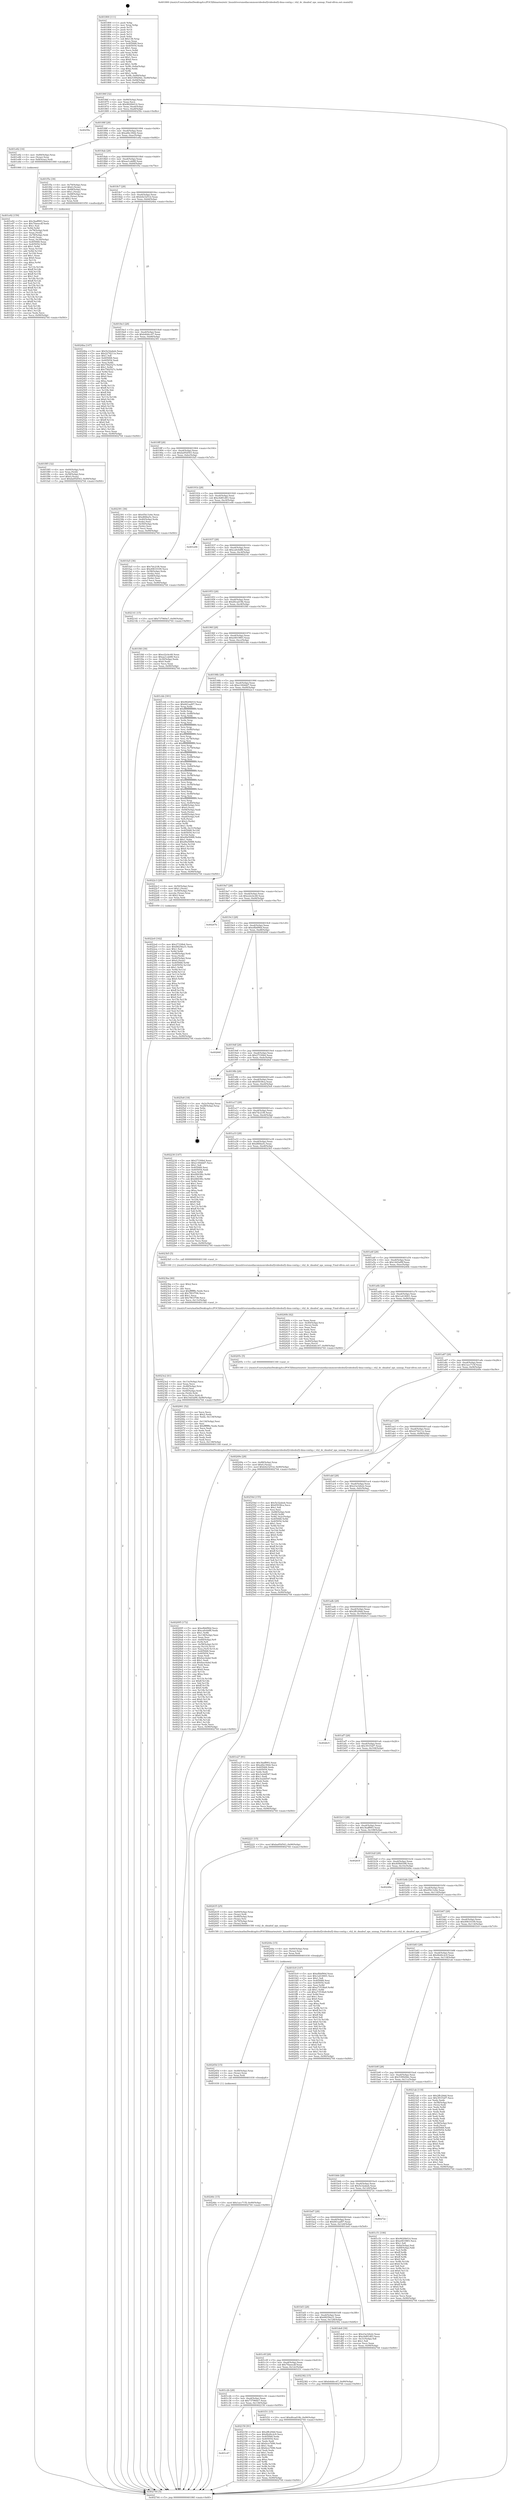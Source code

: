 digraph "0x401800" {
  label = "0x401800 (/mnt/c/Users/mathe/Desktop/tcc/POCII/binaries/extr_linuxdriversmediacommonvideobuf2videobuf2-dma-contig.c_vb2_dc_dmabuf_ops_unmap_Final-ollvm.out::main(0))"
  labelloc = "t"
  node[shape=record]

  Entry [label="",width=0.3,height=0.3,shape=circle,fillcolor=black,style=filled]
  "0x40186f" [label="{
     0x40186f [32]\l
     | [instrs]\l
     &nbsp;&nbsp;0x40186f \<+6\>: mov -0x90(%rbp),%eax\l
     &nbsp;&nbsp;0x401875 \<+2\>: mov %eax,%ecx\l
     &nbsp;&nbsp;0x401877 \<+6\>: sub $0x9620b014,%ecx\l
     &nbsp;&nbsp;0x40187d \<+6\>: mov %eax,-0xa4(%rbp)\l
     &nbsp;&nbsp;0x401883 \<+6\>: mov %ecx,-0xa8(%rbp)\l
     &nbsp;&nbsp;0x401889 \<+6\>: je 00000000004025fa \<main+0xdfa\>\l
  }"]
  "0x4025fa" [label="{
     0x4025fa\l
  }", style=dashed]
  "0x40188f" [label="{
     0x40188f [28]\l
     | [instrs]\l
     &nbsp;&nbsp;0x40188f \<+5\>: jmp 0000000000401894 \<main+0x94\>\l
     &nbsp;&nbsp;0x401894 \<+6\>: mov -0xa4(%rbp),%eax\l
     &nbsp;&nbsp;0x40189a \<+5\>: sub $0xa6bc39d2,%eax\l
     &nbsp;&nbsp;0x40189f \<+6\>: mov %eax,-0xac(%rbp)\l
     &nbsp;&nbsp;0x4018a5 \<+6\>: je 0000000000401e82 \<main+0x682\>\l
  }"]
  Exit [label="",width=0.3,height=0.3,shape=circle,fillcolor=black,style=filled,peripheries=2]
  "0x401e82" [label="{
     0x401e82 [16]\l
     | [instrs]\l
     &nbsp;&nbsp;0x401e82 \<+4\>: mov -0x80(%rbp),%rax\l
     &nbsp;&nbsp;0x401e86 \<+3\>: mov (%rax),%rax\l
     &nbsp;&nbsp;0x401e89 \<+4\>: mov 0x8(%rax),%rdi\l
     &nbsp;&nbsp;0x401e8d \<+5\>: call 0000000000401060 \<atoi@plt\>\l
     | [calls]\l
     &nbsp;&nbsp;0x401060 \{1\} (unknown)\l
  }"]
  "0x4018ab" [label="{
     0x4018ab [28]\l
     | [instrs]\l
     &nbsp;&nbsp;0x4018ab \<+5\>: jmp 00000000004018b0 \<main+0xb0\>\l
     &nbsp;&nbsp;0x4018b0 \<+6\>: mov -0xa4(%rbp),%eax\l
     &nbsp;&nbsp;0x4018b6 \<+5\>: sub $0xaa1cab88,%eax\l
     &nbsp;&nbsp;0x4018bb \<+6\>: mov %eax,-0xb0(%rbp)\l
     &nbsp;&nbsp;0x4018c1 \<+6\>: je 0000000000401f5e \<main+0x75e\>\l
  }"]
  "0x40246c" [label="{
     0x40246c [15]\l
     | [instrs]\l
     &nbsp;&nbsp;0x40246c \<+10\>: movl $0x1acc715f,-0x90(%rbp)\l
     &nbsp;&nbsp;0x402476 \<+5\>: jmp 0000000000402744 \<main+0xf44\>\l
  }"]
  "0x401f5e" [label="{
     0x401f5e [39]\l
     | [instrs]\l
     &nbsp;&nbsp;0x401f5e \<+4\>: mov -0x70(%rbp),%rax\l
     &nbsp;&nbsp;0x401f62 \<+6\>: movl $0x0,(%rax)\l
     &nbsp;&nbsp;0x401f68 \<+4\>: mov -0x68(%rbp),%rax\l
     &nbsp;&nbsp;0x401f6c \<+6\>: movl $0x1,(%rax)\l
     &nbsp;&nbsp;0x401f72 \<+4\>: mov -0x68(%rbp),%rax\l
     &nbsp;&nbsp;0x401f76 \<+3\>: movslq (%rax),%rax\l
     &nbsp;&nbsp;0x401f79 \<+4\>: shl $0x2,%rax\l
     &nbsp;&nbsp;0x401f7d \<+3\>: mov %rax,%rdi\l
     &nbsp;&nbsp;0x401f80 \<+5\>: call 0000000000401050 \<malloc@plt\>\l
     | [calls]\l
     &nbsp;&nbsp;0x401050 \{1\} (unknown)\l
  }"]
  "0x4018c7" [label="{
     0x4018c7 [28]\l
     | [instrs]\l
     &nbsp;&nbsp;0x4018c7 \<+5\>: jmp 00000000004018cc \<main+0xcc\>\l
     &nbsp;&nbsp;0x4018cc \<+6\>: mov -0xa4(%rbp),%eax\l
     &nbsp;&nbsp;0x4018d2 \<+5\>: sub $0xb423251d,%eax\l
     &nbsp;&nbsp;0x4018d7 \<+6\>: mov %eax,-0xb4(%rbp)\l
     &nbsp;&nbsp;0x4018dd \<+6\>: je 00000000004024ba \<main+0xcba\>\l
  }"]
  "0x40245d" [label="{
     0x40245d [15]\l
     | [instrs]\l
     &nbsp;&nbsp;0x40245d \<+4\>: mov -0x48(%rbp),%rax\l
     &nbsp;&nbsp;0x402461 \<+3\>: mov (%rax),%rax\l
     &nbsp;&nbsp;0x402464 \<+3\>: mov %rax,%rdi\l
     &nbsp;&nbsp;0x402467 \<+5\>: call 0000000000401030 \<free@plt\>\l
     | [calls]\l
     &nbsp;&nbsp;0x401030 \{1\} (unknown)\l
  }"]
  "0x4024ba" [label="{
     0x4024ba [147]\l
     | [instrs]\l
     &nbsp;&nbsp;0x4024ba \<+5\>: mov $0x5e32abeb,%eax\l
     &nbsp;&nbsp;0x4024bf \<+5\>: mov $0x2274211e,%ecx\l
     &nbsp;&nbsp;0x4024c4 \<+2\>: mov $0x1,%dl\l
     &nbsp;&nbsp;0x4024c6 \<+7\>: mov 0x405068,%esi\l
     &nbsp;&nbsp;0x4024cd \<+7\>: mov 0x405054,%edi\l
     &nbsp;&nbsp;0x4024d4 \<+3\>: mov %esi,%r8d\l
     &nbsp;&nbsp;0x4024d7 \<+7\>: add $0x7562527c,%r8d\l
     &nbsp;&nbsp;0x4024de \<+4\>: sub $0x1,%r8d\l
     &nbsp;&nbsp;0x4024e2 \<+7\>: sub $0x7562527c,%r8d\l
     &nbsp;&nbsp;0x4024e9 \<+4\>: imul %r8d,%esi\l
     &nbsp;&nbsp;0x4024ed \<+3\>: and $0x1,%esi\l
     &nbsp;&nbsp;0x4024f0 \<+3\>: cmp $0x0,%esi\l
     &nbsp;&nbsp;0x4024f3 \<+4\>: sete %r9b\l
     &nbsp;&nbsp;0x4024f7 \<+3\>: cmp $0xa,%edi\l
     &nbsp;&nbsp;0x4024fa \<+4\>: setl %r10b\l
     &nbsp;&nbsp;0x4024fe \<+3\>: mov %r9b,%r11b\l
     &nbsp;&nbsp;0x402501 \<+4\>: xor $0xff,%r11b\l
     &nbsp;&nbsp;0x402505 \<+3\>: mov %r10b,%bl\l
     &nbsp;&nbsp;0x402508 \<+3\>: xor $0xff,%bl\l
     &nbsp;&nbsp;0x40250b \<+3\>: xor $0x0,%dl\l
     &nbsp;&nbsp;0x40250e \<+3\>: mov %r11b,%r14b\l
     &nbsp;&nbsp;0x402511 \<+4\>: and $0x0,%r14b\l
     &nbsp;&nbsp;0x402515 \<+3\>: and %dl,%r9b\l
     &nbsp;&nbsp;0x402518 \<+3\>: mov %bl,%r15b\l
     &nbsp;&nbsp;0x40251b \<+4\>: and $0x0,%r15b\l
     &nbsp;&nbsp;0x40251f \<+3\>: and %dl,%r10b\l
     &nbsp;&nbsp;0x402522 \<+3\>: or %r9b,%r14b\l
     &nbsp;&nbsp;0x402525 \<+3\>: or %r10b,%r15b\l
     &nbsp;&nbsp;0x402528 \<+3\>: xor %r15b,%r14b\l
     &nbsp;&nbsp;0x40252b \<+3\>: or %bl,%r11b\l
     &nbsp;&nbsp;0x40252e \<+4\>: xor $0xff,%r11b\l
     &nbsp;&nbsp;0x402532 \<+3\>: or $0x0,%dl\l
     &nbsp;&nbsp;0x402535 \<+3\>: and %dl,%r11b\l
     &nbsp;&nbsp;0x402538 \<+3\>: or %r11b,%r14b\l
     &nbsp;&nbsp;0x40253b \<+4\>: test $0x1,%r14b\l
     &nbsp;&nbsp;0x40253f \<+3\>: cmovne %ecx,%eax\l
     &nbsp;&nbsp;0x402542 \<+6\>: mov %eax,-0x90(%rbp)\l
     &nbsp;&nbsp;0x402548 \<+5\>: jmp 0000000000402744 \<main+0xf44\>\l
  }"]
  "0x4018e3" [label="{
     0x4018e3 [28]\l
     | [instrs]\l
     &nbsp;&nbsp;0x4018e3 \<+5\>: jmp 00000000004018e8 \<main+0xe8\>\l
     &nbsp;&nbsp;0x4018e8 \<+6\>: mov -0xa4(%rbp),%eax\l
     &nbsp;&nbsp;0x4018ee \<+5\>: sub $0xb4ddcc47,%eax\l
     &nbsp;&nbsp;0x4018f3 \<+6\>: mov %eax,-0xb8(%rbp)\l
     &nbsp;&nbsp;0x4018f9 \<+6\>: je 0000000000402391 \<main+0xb91\>\l
  }"]
  "0x40244e" [label="{
     0x40244e [15]\l
     | [instrs]\l
     &nbsp;&nbsp;0x40244e \<+4\>: mov -0x60(%rbp),%rax\l
     &nbsp;&nbsp;0x402452 \<+3\>: mov (%rax),%rax\l
     &nbsp;&nbsp;0x402455 \<+3\>: mov %rax,%rdi\l
     &nbsp;&nbsp;0x402458 \<+5\>: call 0000000000401030 \<free@plt\>\l
     | [calls]\l
     &nbsp;&nbsp;0x401030 \{1\} (unknown)\l
  }"]
  "0x402391" [label="{
     0x402391 [36]\l
     | [instrs]\l
     &nbsp;&nbsp;0x402391 \<+5\>: mov $0x45b13c6e,%eax\l
     &nbsp;&nbsp;0x402396 \<+5\>: mov $0xd66ba5c,%ecx\l
     &nbsp;&nbsp;0x40239b \<+4\>: mov -0x40(%rbp),%rdx\l
     &nbsp;&nbsp;0x40239f \<+2\>: mov (%rdx),%esi\l
     &nbsp;&nbsp;0x4023a1 \<+4\>: mov -0x50(%rbp),%rdx\l
     &nbsp;&nbsp;0x4023a5 \<+2\>: cmp (%rdx),%esi\l
     &nbsp;&nbsp;0x4023a7 \<+3\>: cmovl %ecx,%eax\l
     &nbsp;&nbsp;0x4023aa \<+6\>: mov %eax,-0x90(%rbp)\l
     &nbsp;&nbsp;0x4023b0 \<+5\>: jmp 0000000000402744 \<main+0xf44\>\l
  }"]
  "0x4018ff" [label="{
     0x4018ff [28]\l
     | [instrs]\l
     &nbsp;&nbsp;0x4018ff \<+5\>: jmp 0000000000401904 \<main+0x104\>\l
     &nbsp;&nbsp;0x401904 \<+6\>: mov -0xa4(%rbp),%eax\l
     &nbsp;&nbsp;0x40190a \<+5\>: sub $0xba95d543,%eax\l
     &nbsp;&nbsp;0x40190f \<+6\>: mov %eax,-0xbc(%rbp)\l
     &nbsp;&nbsp;0x401915 \<+6\>: je 0000000000401fa5 \<main+0x7a5\>\l
  }"]
  "0x4023e2" [label="{
     0x4023e2 [41]\l
     | [instrs]\l
     &nbsp;&nbsp;0x4023e2 \<+6\>: mov -0x13c(%rbp),%ecx\l
     &nbsp;&nbsp;0x4023e8 \<+3\>: imul %eax,%ecx\l
     &nbsp;&nbsp;0x4023eb \<+4\>: mov -0x48(%rbp),%rsi\l
     &nbsp;&nbsp;0x4023ef \<+3\>: mov (%rsi),%rsi\l
     &nbsp;&nbsp;0x4023f2 \<+4\>: mov -0x40(%rbp),%rdi\l
     &nbsp;&nbsp;0x4023f6 \<+3\>: movslq (%rdi),%rdi\l
     &nbsp;&nbsp;0x4023f9 \<+3\>: mov %ecx,(%rsi,%rdi,4)\l
     &nbsp;&nbsp;0x4023fc \<+10\>: movl $0x14d3af9f,-0x90(%rbp)\l
     &nbsp;&nbsp;0x402406 \<+5\>: jmp 0000000000402744 \<main+0xf44\>\l
  }"]
  "0x401fa5" [label="{
     0x401fa5 [36]\l
     | [instrs]\l
     &nbsp;&nbsp;0x401fa5 \<+5\>: mov $0x7dc21f6,%eax\l
     &nbsp;&nbsp;0x401faa \<+5\>: mov $0x49610109,%ecx\l
     &nbsp;&nbsp;0x401faf \<+4\>: mov -0x58(%rbp),%rdx\l
     &nbsp;&nbsp;0x401fb3 \<+2\>: mov (%rdx),%esi\l
     &nbsp;&nbsp;0x401fb5 \<+4\>: mov -0x68(%rbp),%rdx\l
     &nbsp;&nbsp;0x401fb9 \<+2\>: cmp (%rdx),%esi\l
     &nbsp;&nbsp;0x401fbb \<+3\>: cmovl %ecx,%eax\l
     &nbsp;&nbsp;0x401fbe \<+6\>: mov %eax,-0x90(%rbp)\l
     &nbsp;&nbsp;0x401fc4 \<+5\>: jmp 0000000000402744 \<main+0xf44\>\l
  }"]
  "0x40191b" [label="{
     0x40191b [28]\l
     | [instrs]\l
     &nbsp;&nbsp;0x40191b \<+5\>: jmp 0000000000401920 \<main+0x120\>\l
     &nbsp;&nbsp;0x401920 \<+6\>: mov -0xa4(%rbp),%eax\l
     &nbsp;&nbsp;0x401926 \<+5\>: sub $0xc6d81d83,%eax\l
     &nbsp;&nbsp;0x40192b \<+6\>: mov %eax,-0xc0(%rbp)\l
     &nbsp;&nbsp;0x401931 \<+6\>: je 0000000000401e06 \<main+0x606\>\l
  }"]
  "0x4023ba" [label="{
     0x4023ba [40]\l
     | [instrs]\l
     &nbsp;&nbsp;0x4023ba \<+5\>: mov $0x2,%ecx\l
     &nbsp;&nbsp;0x4023bf \<+1\>: cltd\l
     &nbsp;&nbsp;0x4023c0 \<+2\>: idiv %ecx\l
     &nbsp;&nbsp;0x4023c2 \<+6\>: imul $0xfffffffe,%edx,%ecx\l
     &nbsp;&nbsp;0x4023c8 \<+6\>: sub $0x7f61f706,%ecx\l
     &nbsp;&nbsp;0x4023ce \<+3\>: add $0x1,%ecx\l
     &nbsp;&nbsp;0x4023d1 \<+6\>: add $0x7f61f706,%ecx\l
     &nbsp;&nbsp;0x4023d7 \<+6\>: mov %ecx,-0x13c(%rbp)\l
     &nbsp;&nbsp;0x4023dd \<+5\>: call 0000000000401160 \<next_i\>\l
     | [calls]\l
     &nbsp;&nbsp;0x401160 \{1\} (/mnt/c/Users/mathe/Desktop/tcc/POCII/binaries/extr_linuxdriversmediacommonvideobuf2videobuf2-dma-contig.c_vb2_dc_dmabuf_ops_unmap_Final-ollvm.out::next_i)\l
  }"]
  "0x401e06" [label="{
     0x401e06\l
  }", style=dashed]
  "0x401937" [label="{
     0x401937 [28]\l
     | [instrs]\l
     &nbsp;&nbsp;0x401937 \<+5\>: jmp 000000000040193c \<main+0x13c\>\l
     &nbsp;&nbsp;0x40193c \<+6\>: mov -0xa4(%rbp),%eax\l
     &nbsp;&nbsp;0x401942 \<+5\>: sub $0xca0c6df8,%eax\l
     &nbsp;&nbsp;0x401947 \<+6\>: mov %eax,-0xc4(%rbp)\l
     &nbsp;&nbsp;0x40194d \<+6\>: je 0000000000402141 \<main+0x941\>\l
  }"]
  "0x4022e0" [label="{
     0x4022e0 [162]\l
     | [instrs]\l
     &nbsp;&nbsp;0x4022e0 \<+5\>: mov $0x27330b4,%ecx\l
     &nbsp;&nbsp;0x4022e5 \<+5\>: mov $0x68256a31,%edx\l
     &nbsp;&nbsp;0x4022ea \<+3\>: mov $0x1,%sil\l
     &nbsp;&nbsp;0x4022ed \<+3\>: xor %r8d,%r8d\l
     &nbsp;&nbsp;0x4022f0 \<+4\>: mov -0x48(%rbp),%rdi\l
     &nbsp;&nbsp;0x4022f4 \<+3\>: mov %rax,(%rdi)\l
     &nbsp;&nbsp;0x4022f7 \<+4\>: mov -0x40(%rbp),%rax\l
     &nbsp;&nbsp;0x4022fb \<+6\>: movl $0x0,(%rax)\l
     &nbsp;&nbsp;0x402301 \<+8\>: mov 0x405068,%r9d\l
     &nbsp;&nbsp;0x402309 \<+8\>: mov 0x405054,%r10d\l
     &nbsp;&nbsp;0x402311 \<+4\>: sub $0x1,%r8d\l
     &nbsp;&nbsp;0x402315 \<+3\>: mov %r9d,%r11d\l
     &nbsp;&nbsp;0x402318 \<+3\>: add %r8d,%r11d\l
     &nbsp;&nbsp;0x40231b \<+4\>: imul %r11d,%r9d\l
     &nbsp;&nbsp;0x40231f \<+4\>: and $0x1,%r9d\l
     &nbsp;&nbsp;0x402323 \<+4\>: cmp $0x0,%r9d\l
     &nbsp;&nbsp;0x402327 \<+3\>: sete %bl\l
     &nbsp;&nbsp;0x40232a \<+4\>: cmp $0xa,%r10d\l
     &nbsp;&nbsp;0x40232e \<+4\>: setl %r14b\l
     &nbsp;&nbsp;0x402332 \<+3\>: mov %bl,%r15b\l
     &nbsp;&nbsp;0x402335 \<+4\>: xor $0xff,%r15b\l
     &nbsp;&nbsp;0x402339 \<+3\>: mov %r14b,%r12b\l
     &nbsp;&nbsp;0x40233c \<+4\>: xor $0xff,%r12b\l
     &nbsp;&nbsp;0x402340 \<+4\>: xor $0x0,%sil\l
     &nbsp;&nbsp;0x402344 \<+3\>: mov %r15b,%r13b\l
     &nbsp;&nbsp;0x402347 \<+4\>: and $0x0,%r13b\l
     &nbsp;&nbsp;0x40234b \<+3\>: and %sil,%bl\l
     &nbsp;&nbsp;0x40234e \<+3\>: mov %r12b,%al\l
     &nbsp;&nbsp;0x402351 \<+2\>: and $0x0,%al\l
     &nbsp;&nbsp;0x402353 \<+3\>: and %sil,%r14b\l
     &nbsp;&nbsp;0x402356 \<+3\>: or %bl,%r13b\l
     &nbsp;&nbsp;0x402359 \<+3\>: or %r14b,%al\l
     &nbsp;&nbsp;0x40235c \<+3\>: xor %al,%r13b\l
     &nbsp;&nbsp;0x40235f \<+3\>: or %r12b,%r15b\l
     &nbsp;&nbsp;0x402362 \<+4\>: xor $0xff,%r15b\l
     &nbsp;&nbsp;0x402366 \<+4\>: or $0x0,%sil\l
     &nbsp;&nbsp;0x40236a \<+3\>: and %sil,%r15b\l
     &nbsp;&nbsp;0x40236d \<+3\>: or %r15b,%r13b\l
     &nbsp;&nbsp;0x402370 \<+4\>: test $0x1,%r13b\l
     &nbsp;&nbsp;0x402374 \<+3\>: cmovne %edx,%ecx\l
     &nbsp;&nbsp;0x402377 \<+6\>: mov %ecx,-0x90(%rbp)\l
     &nbsp;&nbsp;0x40237d \<+5\>: jmp 0000000000402744 \<main+0xf44\>\l
  }"]
  "0x402141" [label="{
     0x402141 [15]\l
     | [instrs]\l
     &nbsp;&nbsp;0x402141 \<+10\>: movl $0x737960e7,-0x90(%rbp)\l
     &nbsp;&nbsp;0x40214b \<+5\>: jmp 0000000000402744 \<main+0xf44\>\l
  }"]
  "0x401953" [label="{
     0x401953 [28]\l
     | [instrs]\l
     &nbsp;&nbsp;0x401953 \<+5\>: jmp 0000000000401958 \<main+0x158\>\l
     &nbsp;&nbsp;0x401958 \<+6\>: mov -0xa4(%rbp),%eax\l
     &nbsp;&nbsp;0x40195e \<+5\>: sub $0xd0cad19b,%eax\l
     &nbsp;&nbsp;0x401963 \<+6\>: mov %eax,-0xc8(%rbp)\l
     &nbsp;&nbsp;0x401969 \<+6\>: je 0000000000401f40 \<main+0x740\>\l
  }"]
  "0x401c47" [label="{
     0x401c47\l
  }", style=dashed]
  "0x401f40" [label="{
     0x401f40 [30]\l
     | [instrs]\l
     &nbsp;&nbsp;0x401f40 \<+5\>: mov $0xe22cbc48,%eax\l
     &nbsp;&nbsp;0x401f45 \<+5\>: mov $0xaa1cab88,%ecx\l
     &nbsp;&nbsp;0x401f4a \<+3\>: mov -0x30(%rbp),%edx\l
     &nbsp;&nbsp;0x401f4d \<+3\>: cmp $0x0,%edx\l
     &nbsp;&nbsp;0x401f50 \<+3\>: cmove %ecx,%eax\l
     &nbsp;&nbsp;0x401f53 \<+6\>: mov %eax,-0x90(%rbp)\l
     &nbsp;&nbsp;0x401f59 \<+5\>: jmp 0000000000402744 \<main+0xf44\>\l
  }"]
  "0x40196f" [label="{
     0x40196f [28]\l
     | [instrs]\l
     &nbsp;&nbsp;0x40196f \<+5\>: jmp 0000000000401974 \<main+0x174\>\l
     &nbsp;&nbsp;0x401974 \<+6\>: mov -0xa4(%rbp),%eax\l
     &nbsp;&nbsp;0x40197a \<+5\>: sub $0xe06198f3,%eax\l
     &nbsp;&nbsp;0x40197f \<+6\>: mov %eax,-0xcc(%rbp)\l
     &nbsp;&nbsp;0x401985 \<+6\>: je 0000000000401cbb \<main+0x4bb\>\l
  }"]
  "0x402150" [label="{
     0x402150 [91]\l
     | [instrs]\l
     &nbsp;&nbsp;0x402150 \<+5\>: mov $0x2ffc29dd,%eax\l
     &nbsp;&nbsp;0x402155 \<+5\>: mov $0x4b26c2c9,%ecx\l
     &nbsp;&nbsp;0x40215a \<+7\>: mov 0x405068,%edx\l
     &nbsp;&nbsp;0x402161 \<+7\>: mov 0x405054,%esi\l
     &nbsp;&nbsp;0x402168 \<+2\>: mov %edx,%edi\l
     &nbsp;&nbsp;0x40216a \<+6\>: add $0xfece7696,%edi\l
     &nbsp;&nbsp;0x402170 \<+3\>: sub $0x1,%edi\l
     &nbsp;&nbsp;0x402173 \<+6\>: sub $0xfece7696,%edi\l
     &nbsp;&nbsp;0x402179 \<+3\>: imul %edi,%edx\l
     &nbsp;&nbsp;0x40217c \<+3\>: and $0x1,%edx\l
     &nbsp;&nbsp;0x40217f \<+3\>: cmp $0x0,%edx\l
     &nbsp;&nbsp;0x402182 \<+4\>: sete %r8b\l
     &nbsp;&nbsp;0x402186 \<+3\>: cmp $0xa,%esi\l
     &nbsp;&nbsp;0x402189 \<+4\>: setl %r9b\l
     &nbsp;&nbsp;0x40218d \<+3\>: mov %r8b,%r10b\l
     &nbsp;&nbsp;0x402190 \<+3\>: and %r9b,%r10b\l
     &nbsp;&nbsp;0x402193 \<+3\>: xor %r9b,%r8b\l
     &nbsp;&nbsp;0x402196 \<+3\>: or %r8b,%r10b\l
     &nbsp;&nbsp;0x402199 \<+4\>: test $0x1,%r10b\l
     &nbsp;&nbsp;0x40219d \<+3\>: cmovne %ecx,%eax\l
     &nbsp;&nbsp;0x4021a0 \<+6\>: mov %eax,-0x90(%rbp)\l
     &nbsp;&nbsp;0x4021a6 \<+5\>: jmp 0000000000402744 \<main+0xf44\>\l
  }"]
  "0x401cbb" [label="{
     0x401cbb [301]\l
     | [instrs]\l
     &nbsp;&nbsp;0x401cbb \<+5\>: mov $0x9620b014,%eax\l
     &nbsp;&nbsp;0x401cc0 \<+5\>: mov $0x661aaf07,%ecx\l
     &nbsp;&nbsp;0x401cc5 \<+3\>: mov %rsp,%rdx\l
     &nbsp;&nbsp;0x401cc8 \<+4\>: add $0xfffffffffffffff0,%rdx\l
     &nbsp;&nbsp;0x401ccc \<+3\>: mov %rdx,%rsp\l
     &nbsp;&nbsp;0x401ccf \<+7\>: mov %rdx,-0x88(%rbp)\l
     &nbsp;&nbsp;0x401cd6 \<+3\>: mov %rsp,%rdx\l
     &nbsp;&nbsp;0x401cd9 \<+4\>: add $0xfffffffffffffff0,%rdx\l
     &nbsp;&nbsp;0x401cdd \<+3\>: mov %rdx,%rsp\l
     &nbsp;&nbsp;0x401ce0 \<+3\>: mov %rsp,%rsi\l
     &nbsp;&nbsp;0x401ce3 \<+4\>: add $0xfffffffffffffff0,%rsi\l
     &nbsp;&nbsp;0x401ce7 \<+3\>: mov %rsi,%rsp\l
     &nbsp;&nbsp;0x401cea \<+4\>: mov %rsi,-0x80(%rbp)\l
     &nbsp;&nbsp;0x401cee \<+3\>: mov %rsp,%rsi\l
     &nbsp;&nbsp;0x401cf1 \<+4\>: add $0xfffffffffffffff0,%rsi\l
     &nbsp;&nbsp;0x401cf5 \<+3\>: mov %rsi,%rsp\l
     &nbsp;&nbsp;0x401cf8 \<+4\>: mov %rsi,-0x78(%rbp)\l
     &nbsp;&nbsp;0x401cfc \<+3\>: mov %rsp,%rsi\l
     &nbsp;&nbsp;0x401cff \<+4\>: add $0xfffffffffffffff0,%rsi\l
     &nbsp;&nbsp;0x401d03 \<+3\>: mov %rsi,%rsp\l
     &nbsp;&nbsp;0x401d06 \<+4\>: mov %rsi,-0x70(%rbp)\l
     &nbsp;&nbsp;0x401d0a \<+3\>: mov %rsp,%rsi\l
     &nbsp;&nbsp;0x401d0d \<+4\>: add $0xfffffffffffffff0,%rsi\l
     &nbsp;&nbsp;0x401d11 \<+3\>: mov %rsi,%rsp\l
     &nbsp;&nbsp;0x401d14 \<+4\>: mov %rsi,-0x68(%rbp)\l
     &nbsp;&nbsp;0x401d18 \<+3\>: mov %rsp,%rsi\l
     &nbsp;&nbsp;0x401d1b \<+4\>: add $0xfffffffffffffff0,%rsi\l
     &nbsp;&nbsp;0x401d1f \<+3\>: mov %rsi,%rsp\l
     &nbsp;&nbsp;0x401d22 \<+4\>: mov %rsi,-0x60(%rbp)\l
     &nbsp;&nbsp;0x401d26 \<+3\>: mov %rsp,%rsi\l
     &nbsp;&nbsp;0x401d29 \<+4\>: add $0xfffffffffffffff0,%rsi\l
     &nbsp;&nbsp;0x401d2d \<+3\>: mov %rsi,%rsp\l
     &nbsp;&nbsp;0x401d30 \<+4\>: mov %rsi,-0x58(%rbp)\l
     &nbsp;&nbsp;0x401d34 \<+3\>: mov %rsp,%rsi\l
     &nbsp;&nbsp;0x401d37 \<+4\>: add $0xfffffffffffffff0,%rsi\l
     &nbsp;&nbsp;0x401d3b \<+3\>: mov %rsi,%rsp\l
     &nbsp;&nbsp;0x401d3e \<+4\>: mov %rsi,-0x50(%rbp)\l
     &nbsp;&nbsp;0x401d42 \<+3\>: mov %rsp,%rsi\l
     &nbsp;&nbsp;0x401d45 \<+4\>: add $0xfffffffffffffff0,%rsi\l
     &nbsp;&nbsp;0x401d49 \<+3\>: mov %rsi,%rsp\l
     &nbsp;&nbsp;0x401d4c \<+4\>: mov %rsi,-0x48(%rbp)\l
     &nbsp;&nbsp;0x401d50 \<+3\>: mov %rsp,%rsi\l
     &nbsp;&nbsp;0x401d53 \<+4\>: add $0xfffffffffffffff0,%rsi\l
     &nbsp;&nbsp;0x401d57 \<+3\>: mov %rsi,%rsp\l
     &nbsp;&nbsp;0x401d5a \<+4\>: mov %rsi,-0x40(%rbp)\l
     &nbsp;&nbsp;0x401d5e \<+7\>: mov -0x88(%rbp),%rsi\l
     &nbsp;&nbsp;0x401d65 \<+6\>: movl $0x0,(%rsi)\l
     &nbsp;&nbsp;0x401d6b \<+6\>: mov -0x94(%rbp),%edi\l
     &nbsp;&nbsp;0x401d71 \<+2\>: mov %edi,(%rdx)\l
     &nbsp;&nbsp;0x401d73 \<+4\>: mov -0x80(%rbp),%rsi\l
     &nbsp;&nbsp;0x401d77 \<+7\>: mov -0xa0(%rbp),%r8\l
     &nbsp;&nbsp;0x401d7e \<+3\>: mov %r8,(%rsi)\l
     &nbsp;&nbsp;0x401d81 \<+3\>: cmpl $0x2,(%rdx)\l
     &nbsp;&nbsp;0x401d84 \<+4\>: setne %r9b\l
     &nbsp;&nbsp;0x401d88 \<+4\>: and $0x1,%r9b\l
     &nbsp;&nbsp;0x401d8c \<+4\>: mov %r9b,-0x31(%rbp)\l
     &nbsp;&nbsp;0x401d90 \<+8\>: mov 0x405068,%r10d\l
     &nbsp;&nbsp;0x401d98 \<+8\>: mov 0x405054,%r11d\l
     &nbsp;&nbsp;0x401da0 \<+3\>: mov %r10d,%ebx\l
     &nbsp;&nbsp;0x401da3 \<+6\>: add $0xd9a508f8,%ebx\l
     &nbsp;&nbsp;0x401da9 \<+3\>: sub $0x1,%ebx\l
     &nbsp;&nbsp;0x401dac \<+6\>: sub $0xd9a508f8,%ebx\l
     &nbsp;&nbsp;0x401db2 \<+4\>: imul %ebx,%r10d\l
     &nbsp;&nbsp;0x401db6 \<+4\>: and $0x1,%r10d\l
     &nbsp;&nbsp;0x401dba \<+4\>: cmp $0x0,%r10d\l
     &nbsp;&nbsp;0x401dbe \<+4\>: sete %r9b\l
     &nbsp;&nbsp;0x401dc2 \<+4\>: cmp $0xa,%r11d\l
     &nbsp;&nbsp;0x401dc6 \<+4\>: setl %r14b\l
     &nbsp;&nbsp;0x401dca \<+3\>: mov %r9b,%r15b\l
     &nbsp;&nbsp;0x401dcd \<+3\>: and %r14b,%r15b\l
     &nbsp;&nbsp;0x401dd0 \<+3\>: xor %r14b,%r9b\l
     &nbsp;&nbsp;0x401dd3 \<+3\>: or %r9b,%r15b\l
     &nbsp;&nbsp;0x401dd6 \<+4\>: test $0x1,%r15b\l
     &nbsp;&nbsp;0x401dda \<+3\>: cmovne %ecx,%eax\l
     &nbsp;&nbsp;0x401ddd \<+6\>: mov %eax,-0x90(%rbp)\l
     &nbsp;&nbsp;0x401de3 \<+5\>: jmp 0000000000402744 \<main+0xf44\>\l
  }"]
  "0x40198b" [label="{
     0x40198b [28]\l
     | [instrs]\l
     &nbsp;&nbsp;0x40198b \<+5\>: jmp 0000000000401990 \<main+0x190\>\l
     &nbsp;&nbsp;0x401990 \<+6\>: mov -0xa4(%rbp),%eax\l
     &nbsp;&nbsp;0x401996 \<+5\>: sub $0xe140ddd7,%eax\l
     &nbsp;&nbsp;0x40199b \<+6\>: mov %eax,-0xd0(%rbp)\l
     &nbsp;&nbsp;0x4019a1 \<+6\>: je 00000000004022c3 \<main+0xac3\>\l
  }"]
  "0x402095" [label="{
     0x402095 [172]\l
     | [instrs]\l
     &nbsp;&nbsp;0x402095 \<+5\>: mov $0xefbbf90d,%ecx\l
     &nbsp;&nbsp;0x40209a \<+5\>: mov $0xca0c6df8,%edx\l
     &nbsp;&nbsp;0x40209f \<+3\>: mov $0x1,%r8b\l
     &nbsp;&nbsp;0x4020a2 \<+6\>: mov -0x138(%rbp),%esi\l
     &nbsp;&nbsp;0x4020a8 \<+3\>: imul %eax,%esi\l
     &nbsp;&nbsp;0x4020ab \<+4\>: mov -0x60(%rbp),%r9\l
     &nbsp;&nbsp;0x4020af \<+3\>: mov (%r9),%r9\l
     &nbsp;&nbsp;0x4020b2 \<+4\>: mov -0x58(%rbp),%r10\l
     &nbsp;&nbsp;0x4020b6 \<+3\>: movslq (%r10),%r10\l
     &nbsp;&nbsp;0x4020b9 \<+4\>: mov %esi,(%r9,%r10,4)\l
     &nbsp;&nbsp;0x4020bd \<+7\>: mov 0x405068,%eax\l
     &nbsp;&nbsp;0x4020c4 \<+7\>: mov 0x405054,%esi\l
     &nbsp;&nbsp;0x4020cb \<+2\>: mov %eax,%edi\l
     &nbsp;&nbsp;0x4020cd \<+6\>: add $0xfeec4abd,%edi\l
     &nbsp;&nbsp;0x4020d3 \<+3\>: sub $0x1,%edi\l
     &nbsp;&nbsp;0x4020d6 \<+6\>: sub $0xfeec4abd,%edi\l
     &nbsp;&nbsp;0x4020dc \<+3\>: imul %edi,%eax\l
     &nbsp;&nbsp;0x4020df \<+3\>: and $0x1,%eax\l
     &nbsp;&nbsp;0x4020e2 \<+3\>: cmp $0x0,%eax\l
     &nbsp;&nbsp;0x4020e5 \<+4\>: sete %r11b\l
     &nbsp;&nbsp;0x4020e9 \<+3\>: cmp $0xa,%esi\l
     &nbsp;&nbsp;0x4020ec \<+3\>: setl %bl\l
     &nbsp;&nbsp;0x4020ef \<+3\>: mov %r11b,%r14b\l
     &nbsp;&nbsp;0x4020f2 \<+4\>: xor $0xff,%r14b\l
     &nbsp;&nbsp;0x4020f6 \<+3\>: mov %bl,%r15b\l
     &nbsp;&nbsp;0x4020f9 \<+4\>: xor $0xff,%r15b\l
     &nbsp;&nbsp;0x4020fd \<+4\>: xor $0x0,%r8b\l
     &nbsp;&nbsp;0x402101 \<+3\>: mov %r14b,%r12b\l
     &nbsp;&nbsp;0x402104 \<+4\>: and $0x0,%r12b\l
     &nbsp;&nbsp;0x402108 \<+3\>: and %r8b,%r11b\l
     &nbsp;&nbsp;0x40210b \<+3\>: mov %r15b,%r13b\l
     &nbsp;&nbsp;0x40210e \<+4\>: and $0x0,%r13b\l
     &nbsp;&nbsp;0x402112 \<+3\>: and %r8b,%bl\l
     &nbsp;&nbsp;0x402115 \<+3\>: or %r11b,%r12b\l
     &nbsp;&nbsp;0x402118 \<+3\>: or %bl,%r13b\l
     &nbsp;&nbsp;0x40211b \<+3\>: xor %r13b,%r12b\l
     &nbsp;&nbsp;0x40211e \<+3\>: or %r15b,%r14b\l
     &nbsp;&nbsp;0x402121 \<+4\>: xor $0xff,%r14b\l
     &nbsp;&nbsp;0x402125 \<+4\>: or $0x0,%r8b\l
     &nbsp;&nbsp;0x402129 \<+3\>: and %r8b,%r14b\l
     &nbsp;&nbsp;0x40212c \<+3\>: or %r14b,%r12b\l
     &nbsp;&nbsp;0x40212f \<+4\>: test $0x1,%r12b\l
     &nbsp;&nbsp;0x402133 \<+3\>: cmovne %edx,%ecx\l
     &nbsp;&nbsp;0x402136 \<+6\>: mov %ecx,-0x90(%rbp)\l
     &nbsp;&nbsp;0x40213c \<+5\>: jmp 0000000000402744 \<main+0xf44\>\l
  }"]
  "0x4022c3" [label="{
     0x4022c3 [29]\l
     | [instrs]\l
     &nbsp;&nbsp;0x4022c3 \<+4\>: mov -0x50(%rbp),%rax\l
     &nbsp;&nbsp;0x4022c7 \<+6\>: movl $0x1,(%rax)\l
     &nbsp;&nbsp;0x4022cd \<+4\>: mov -0x50(%rbp),%rax\l
     &nbsp;&nbsp;0x4022d1 \<+3\>: movslq (%rax),%rax\l
     &nbsp;&nbsp;0x4022d4 \<+4\>: shl $0x2,%rax\l
     &nbsp;&nbsp;0x4022d8 \<+3\>: mov %rax,%rdi\l
     &nbsp;&nbsp;0x4022db \<+5\>: call 0000000000401050 \<malloc@plt\>\l
     | [calls]\l
     &nbsp;&nbsp;0x401050 \{1\} (unknown)\l
  }"]
  "0x4019a7" [label="{
     0x4019a7 [28]\l
     | [instrs]\l
     &nbsp;&nbsp;0x4019a7 \<+5\>: jmp 00000000004019ac \<main+0x1ac\>\l
     &nbsp;&nbsp;0x4019ac \<+6\>: mov -0xa4(%rbp),%eax\l
     &nbsp;&nbsp;0x4019b2 \<+5\>: sub $0xe22cbc48,%eax\l
     &nbsp;&nbsp;0x4019b7 \<+6\>: mov %eax,-0xd4(%rbp)\l
     &nbsp;&nbsp;0x4019bd \<+6\>: je 000000000040247b \<main+0xc7b\>\l
  }"]
  "0x402061" [label="{
     0x402061 [52]\l
     | [instrs]\l
     &nbsp;&nbsp;0x402061 \<+2\>: xor %ecx,%ecx\l
     &nbsp;&nbsp;0x402063 \<+5\>: mov $0x2,%edx\l
     &nbsp;&nbsp;0x402068 \<+6\>: mov %edx,-0x134(%rbp)\l
     &nbsp;&nbsp;0x40206e \<+1\>: cltd\l
     &nbsp;&nbsp;0x40206f \<+6\>: mov -0x134(%rbp),%esi\l
     &nbsp;&nbsp;0x402075 \<+2\>: idiv %esi\l
     &nbsp;&nbsp;0x402077 \<+6\>: imul $0xfffffffe,%edx,%edx\l
     &nbsp;&nbsp;0x40207d \<+2\>: mov %ecx,%edi\l
     &nbsp;&nbsp;0x40207f \<+2\>: sub %edx,%edi\l
     &nbsp;&nbsp;0x402081 \<+2\>: mov %ecx,%edx\l
     &nbsp;&nbsp;0x402083 \<+3\>: sub $0x1,%edx\l
     &nbsp;&nbsp;0x402086 \<+2\>: add %edx,%edi\l
     &nbsp;&nbsp;0x402088 \<+2\>: sub %edi,%ecx\l
     &nbsp;&nbsp;0x40208a \<+6\>: mov %ecx,-0x138(%rbp)\l
     &nbsp;&nbsp;0x402090 \<+5\>: call 0000000000401160 \<next_i\>\l
     | [calls]\l
     &nbsp;&nbsp;0x401160 \{1\} (/mnt/c/Users/mathe/Desktop/tcc/POCII/binaries/extr_linuxdriversmediacommonvideobuf2videobuf2-dma-contig.c_vb2_dc_dmabuf_ops_unmap_Final-ollvm.out::next_i)\l
  }"]
  "0x40247b" [label="{
     0x40247b\l
  }", style=dashed]
  "0x4019c3" [label="{
     0x4019c3 [28]\l
     | [instrs]\l
     &nbsp;&nbsp;0x4019c3 \<+5\>: jmp 00000000004019c8 \<main+0x1c8\>\l
     &nbsp;&nbsp;0x4019c8 \<+6\>: mov -0xa4(%rbp),%eax\l
     &nbsp;&nbsp;0x4019ce \<+5\>: sub $0xefbbf90d,%eax\l
     &nbsp;&nbsp;0x4019d3 \<+6\>: mov %eax,-0xd8(%rbp)\l
     &nbsp;&nbsp;0x4019d9 \<+6\>: je 000000000040266f \<main+0xe6f\>\l
  }"]
  "0x401f85" [label="{
     0x401f85 [32]\l
     | [instrs]\l
     &nbsp;&nbsp;0x401f85 \<+4\>: mov -0x60(%rbp),%rdi\l
     &nbsp;&nbsp;0x401f89 \<+3\>: mov %rax,(%rdi)\l
     &nbsp;&nbsp;0x401f8c \<+4\>: mov -0x58(%rbp),%rax\l
     &nbsp;&nbsp;0x401f90 \<+6\>: movl $0x0,(%rax)\l
     &nbsp;&nbsp;0x401f96 \<+10\>: movl $0xba95d543,-0x90(%rbp)\l
     &nbsp;&nbsp;0x401fa0 \<+5\>: jmp 0000000000402744 \<main+0xf44\>\l
  }"]
  "0x40266f" [label="{
     0x40266f\l
  }", style=dashed]
  "0x4019df" [label="{
     0x4019df [28]\l
     | [instrs]\l
     &nbsp;&nbsp;0x4019df \<+5\>: jmp 00000000004019e4 \<main+0x1e4\>\l
     &nbsp;&nbsp;0x4019e4 \<+6\>: mov -0xa4(%rbp),%eax\l
     &nbsp;&nbsp;0x4019ea \<+5\>: sub $0x27330b4,%eax\l
     &nbsp;&nbsp;0x4019ef \<+6\>: mov %eax,-0xdc(%rbp)\l
     &nbsp;&nbsp;0x4019f5 \<+6\>: je 00000000004026ef \<main+0xeef\>\l
  }"]
  "0x401c2b" [label="{
     0x401c2b [28]\l
     | [instrs]\l
     &nbsp;&nbsp;0x401c2b \<+5\>: jmp 0000000000401c30 \<main+0x430\>\l
     &nbsp;&nbsp;0x401c30 \<+6\>: mov -0xa4(%rbp),%eax\l
     &nbsp;&nbsp;0x401c36 \<+5\>: sub $0x737960e7,%eax\l
     &nbsp;&nbsp;0x401c3b \<+6\>: mov %eax,-0x130(%rbp)\l
     &nbsp;&nbsp;0x401c41 \<+6\>: je 0000000000402150 \<main+0x950\>\l
  }"]
  "0x4026ef" [label="{
     0x4026ef\l
  }", style=dashed]
  "0x4019fb" [label="{
     0x4019fb [28]\l
     | [instrs]\l
     &nbsp;&nbsp;0x4019fb \<+5\>: jmp 0000000000401a00 \<main+0x200\>\l
     &nbsp;&nbsp;0x401a00 \<+6\>: mov -0xa4(%rbp),%eax\l
     &nbsp;&nbsp;0x401a06 \<+5\>: sub $0x65038ca,%eax\l
     &nbsp;&nbsp;0x401a0b \<+6\>: mov %eax,-0xe0(%rbp)\l
     &nbsp;&nbsp;0x401a11 \<+6\>: je 00000000004025e8 \<main+0xde8\>\l
  }"]
  "0x401f31" [label="{
     0x401f31 [15]\l
     | [instrs]\l
     &nbsp;&nbsp;0x401f31 \<+10\>: movl $0xd0cad19b,-0x90(%rbp)\l
     &nbsp;&nbsp;0x401f3b \<+5\>: jmp 0000000000402744 \<main+0xf44\>\l
  }"]
  "0x4025e8" [label="{
     0x4025e8 [18]\l
     | [instrs]\l
     &nbsp;&nbsp;0x4025e8 \<+3\>: mov -0x2c(%rbp),%eax\l
     &nbsp;&nbsp;0x4025eb \<+4\>: lea -0x28(%rbp),%rsp\l
     &nbsp;&nbsp;0x4025ef \<+1\>: pop %rbx\l
     &nbsp;&nbsp;0x4025f0 \<+2\>: pop %r12\l
     &nbsp;&nbsp;0x4025f2 \<+2\>: pop %r13\l
     &nbsp;&nbsp;0x4025f4 \<+2\>: pop %r14\l
     &nbsp;&nbsp;0x4025f6 \<+2\>: pop %r15\l
     &nbsp;&nbsp;0x4025f8 \<+1\>: pop %rbp\l
     &nbsp;&nbsp;0x4025f9 \<+1\>: ret\l
  }"]
  "0x401a17" [label="{
     0x401a17 [28]\l
     | [instrs]\l
     &nbsp;&nbsp;0x401a17 \<+5\>: jmp 0000000000401a1c \<main+0x21c\>\l
     &nbsp;&nbsp;0x401a1c \<+6\>: mov -0xa4(%rbp),%eax\l
     &nbsp;&nbsp;0x401a22 \<+5\>: sub $0x7dc21f6,%eax\l
     &nbsp;&nbsp;0x401a27 \<+6\>: mov %eax,-0xe4(%rbp)\l
     &nbsp;&nbsp;0x401a2d \<+6\>: je 0000000000402230 \<main+0xa30\>\l
  }"]
  "0x401c0f" [label="{
     0x401c0f [28]\l
     | [instrs]\l
     &nbsp;&nbsp;0x401c0f \<+5\>: jmp 0000000000401c14 \<main+0x414\>\l
     &nbsp;&nbsp;0x401c14 \<+6\>: mov -0xa4(%rbp),%eax\l
     &nbsp;&nbsp;0x401c1a \<+5\>: sub $0x70aeecdf,%eax\l
     &nbsp;&nbsp;0x401c1f \<+6\>: mov %eax,-0x12c(%rbp)\l
     &nbsp;&nbsp;0x401c25 \<+6\>: je 0000000000401f31 \<main+0x731\>\l
  }"]
  "0x402230" [label="{
     0x402230 [147]\l
     | [instrs]\l
     &nbsp;&nbsp;0x402230 \<+5\>: mov $0x27330b4,%eax\l
     &nbsp;&nbsp;0x402235 \<+5\>: mov $0xe140ddd7,%ecx\l
     &nbsp;&nbsp;0x40223a \<+2\>: mov $0x1,%dl\l
     &nbsp;&nbsp;0x40223c \<+7\>: mov 0x405068,%esi\l
     &nbsp;&nbsp;0x402243 \<+7\>: mov 0x405054,%edi\l
     &nbsp;&nbsp;0x40224a \<+3\>: mov %esi,%r8d\l
     &nbsp;&nbsp;0x40224d \<+7\>: add $0xfdfd3f6c,%r8d\l
     &nbsp;&nbsp;0x402254 \<+4\>: sub $0x1,%r8d\l
     &nbsp;&nbsp;0x402258 \<+7\>: sub $0xfdfd3f6c,%r8d\l
     &nbsp;&nbsp;0x40225f \<+4\>: imul %r8d,%esi\l
     &nbsp;&nbsp;0x402263 \<+3\>: and $0x1,%esi\l
     &nbsp;&nbsp;0x402266 \<+3\>: cmp $0x0,%esi\l
     &nbsp;&nbsp;0x402269 \<+4\>: sete %r9b\l
     &nbsp;&nbsp;0x40226d \<+3\>: cmp $0xa,%edi\l
     &nbsp;&nbsp;0x402270 \<+4\>: setl %r10b\l
     &nbsp;&nbsp;0x402274 \<+3\>: mov %r9b,%r11b\l
     &nbsp;&nbsp;0x402277 \<+4\>: xor $0xff,%r11b\l
     &nbsp;&nbsp;0x40227b \<+3\>: mov %r10b,%bl\l
     &nbsp;&nbsp;0x40227e \<+3\>: xor $0xff,%bl\l
     &nbsp;&nbsp;0x402281 \<+3\>: xor $0x1,%dl\l
     &nbsp;&nbsp;0x402284 \<+3\>: mov %r11b,%r14b\l
     &nbsp;&nbsp;0x402287 \<+4\>: and $0xff,%r14b\l
     &nbsp;&nbsp;0x40228b \<+3\>: and %dl,%r9b\l
     &nbsp;&nbsp;0x40228e \<+3\>: mov %bl,%r15b\l
     &nbsp;&nbsp;0x402291 \<+4\>: and $0xff,%r15b\l
     &nbsp;&nbsp;0x402295 \<+3\>: and %dl,%r10b\l
     &nbsp;&nbsp;0x402298 \<+3\>: or %r9b,%r14b\l
     &nbsp;&nbsp;0x40229b \<+3\>: or %r10b,%r15b\l
     &nbsp;&nbsp;0x40229e \<+3\>: xor %r15b,%r14b\l
     &nbsp;&nbsp;0x4022a1 \<+3\>: or %bl,%r11b\l
     &nbsp;&nbsp;0x4022a4 \<+4\>: xor $0xff,%r11b\l
     &nbsp;&nbsp;0x4022a8 \<+3\>: or $0x1,%dl\l
     &nbsp;&nbsp;0x4022ab \<+3\>: and %dl,%r11b\l
     &nbsp;&nbsp;0x4022ae \<+3\>: or %r11b,%r14b\l
     &nbsp;&nbsp;0x4022b1 \<+4\>: test $0x1,%r14b\l
     &nbsp;&nbsp;0x4022b5 \<+3\>: cmovne %ecx,%eax\l
     &nbsp;&nbsp;0x4022b8 \<+6\>: mov %eax,-0x90(%rbp)\l
     &nbsp;&nbsp;0x4022be \<+5\>: jmp 0000000000402744 \<main+0xf44\>\l
  }"]
  "0x401a33" [label="{
     0x401a33 [28]\l
     | [instrs]\l
     &nbsp;&nbsp;0x401a33 \<+5\>: jmp 0000000000401a38 \<main+0x238\>\l
     &nbsp;&nbsp;0x401a38 \<+6\>: mov -0xa4(%rbp),%eax\l
     &nbsp;&nbsp;0x401a3e \<+5\>: sub $0xd66ba5c,%eax\l
     &nbsp;&nbsp;0x401a43 \<+6\>: mov %eax,-0xe8(%rbp)\l
     &nbsp;&nbsp;0x401a49 \<+6\>: je 00000000004023b5 \<main+0xbb5\>\l
  }"]
  "0x402382" [label="{
     0x402382 [15]\l
     | [instrs]\l
     &nbsp;&nbsp;0x402382 \<+10\>: movl $0xb4ddcc47,-0x90(%rbp)\l
     &nbsp;&nbsp;0x40238c \<+5\>: jmp 0000000000402744 \<main+0xf44\>\l
  }"]
  "0x4023b5" [label="{
     0x4023b5 [5]\l
     | [instrs]\l
     &nbsp;&nbsp;0x4023b5 \<+5\>: call 0000000000401160 \<next_i\>\l
     | [calls]\l
     &nbsp;&nbsp;0x401160 \{1\} (/mnt/c/Users/mathe/Desktop/tcc/POCII/binaries/extr_linuxdriversmediacommonvideobuf2videobuf2-dma-contig.c_vb2_dc_dmabuf_ops_unmap_Final-ollvm.out::next_i)\l
  }"]
  "0x401a4f" [label="{
     0x401a4f [28]\l
     | [instrs]\l
     &nbsp;&nbsp;0x401a4f \<+5\>: jmp 0000000000401a54 \<main+0x254\>\l
     &nbsp;&nbsp;0x401a54 \<+6\>: mov -0xa4(%rbp),%eax\l
     &nbsp;&nbsp;0x401a5a \<+5\>: sub $0x14d3af9f,%eax\l
     &nbsp;&nbsp;0x401a5f \<+6\>: mov %eax,-0xec(%rbp)\l
     &nbsp;&nbsp;0x401a65 \<+6\>: je 000000000040240b \<main+0xc0b\>\l
  }"]
  "0x401e92" [label="{
     0x401e92 [159]\l
     | [instrs]\l
     &nbsp;&nbsp;0x401e92 \<+5\>: mov $0x3baff993,%ecx\l
     &nbsp;&nbsp;0x401e97 \<+5\>: mov $0x70aeecdf,%edx\l
     &nbsp;&nbsp;0x401e9c \<+3\>: mov $0x1,%sil\l
     &nbsp;&nbsp;0x401e9f \<+3\>: xor %r8d,%r8d\l
     &nbsp;&nbsp;0x401ea2 \<+4\>: mov -0x78(%rbp),%rdi\l
     &nbsp;&nbsp;0x401ea6 \<+2\>: mov %eax,(%rdi)\l
     &nbsp;&nbsp;0x401ea8 \<+4\>: mov -0x78(%rbp),%rdi\l
     &nbsp;&nbsp;0x401eac \<+2\>: mov (%rdi),%eax\l
     &nbsp;&nbsp;0x401eae \<+3\>: mov %eax,-0x30(%rbp)\l
     &nbsp;&nbsp;0x401eb1 \<+7\>: mov 0x405068,%eax\l
     &nbsp;&nbsp;0x401eb8 \<+8\>: mov 0x405054,%r9d\l
     &nbsp;&nbsp;0x401ec0 \<+4\>: sub $0x1,%r8d\l
     &nbsp;&nbsp;0x401ec4 \<+3\>: mov %eax,%r10d\l
     &nbsp;&nbsp;0x401ec7 \<+3\>: add %r8d,%r10d\l
     &nbsp;&nbsp;0x401eca \<+4\>: imul %r10d,%eax\l
     &nbsp;&nbsp;0x401ece \<+3\>: and $0x1,%eax\l
     &nbsp;&nbsp;0x401ed1 \<+3\>: cmp $0x0,%eax\l
     &nbsp;&nbsp;0x401ed4 \<+4\>: sete %r11b\l
     &nbsp;&nbsp;0x401ed8 \<+4\>: cmp $0xa,%r9d\l
     &nbsp;&nbsp;0x401edc \<+3\>: setl %bl\l
     &nbsp;&nbsp;0x401edf \<+3\>: mov %r11b,%r14b\l
     &nbsp;&nbsp;0x401ee2 \<+4\>: xor $0xff,%r14b\l
     &nbsp;&nbsp;0x401ee6 \<+3\>: mov %bl,%r15b\l
     &nbsp;&nbsp;0x401ee9 \<+4\>: xor $0xff,%r15b\l
     &nbsp;&nbsp;0x401eed \<+4\>: xor $0x1,%sil\l
     &nbsp;&nbsp;0x401ef1 \<+3\>: mov %r14b,%r12b\l
     &nbsp;&nbsp;0x401ef4 \<+4\>: and $0xff,%r12b\l
     &nbsp;&nbsp;0x401ef8 \<+3\>: and %sil,%r11b\l
     &nbsp;&nbsp;0x401efb \<+3\>: mov %r15b,%r13b\l
     &nbsp;&nbsp;0x401efe \<+4\>: and $0xff,%r13b\l
     &nbsp;&nbsp;0x401f02 \<+3\>: and %sil,%bl\l
     &nbsp;&nbsp;0x401f05 \<+3\>: or %r11b,%r12b\l
     &nbsp;&nbsp;0x401f08 \<+3\>: or %bl,%r13b\l
     &nbsp;&nbsp;0x401f0b \<+3\>: xor %r13b,%r12b\l
     &nbsp;&nbsp;0x401f0e \<+3\>: or %r15b,%r14b\l
     &nbsp;&nbsp;0x401f11 \<+4\>: xor $0xff,%r14b\l
     &nbsp;&nbsp;0x401f15 \<+4\>: or $0x1,%sil\l
     &nbsp;&nbsp;0x401f19 \<+3\>: and %sil,%r14b\l
     &nbsp;&nbsp;0x401f1c \<+3\>: or %r14b,%r12b\l
     &nbsp;&nbsp;0x401f1f \<+4\>: test $0x1,%r12b\l
     &nbsp;&nbsp;0x401f23 \<+3\>: cmovne %edx,%ecx\l
     &nbsp;&nbsp;0x401f26 \<+6\>: mov %ecx,-0x90(%rbp)\l
     &nbsp;&nbsp;0x401f2c \<+5\>: jmp 0000000000402744 \<main+0xf44\>\l
  }"]
  "0x40240b" [label="{
     0x40240b [42]\l
     | [instrs]\l
     &nbsp;&nbsp;0x40240b \<+2\>: xor %eax,%eax\l
     &nbsp;&nbsp;0x40240d \<+4\>: mov -0x40(%rbp),%rcx\l
     &nbsp;&nbsp;0x402411 \<+2\>: mov (%rcx),%edx\l
     &nbsp;&nbsp;0x402413 \<+2\>: mov %eax,%esi\l
     &nbsp;&nbsp;0x402415 \<+2\>: sub %edx,%esi\l
     &nbsp;&nbsp;0x402417 \<+2\>: mov %eax,%edx\l
     &nbsp;&nbsp;0x402419 \<+3\>: sub $0x1,%edx\l
     &nbsp;&nbsp;0x40241c \<+2\>: add %edx,%esi\l
     &nbsp;&nbsp;0x40241e \<+2\>: sub %esi,%eax\l
     &nbsp;&nbsp;0x402420 \<+4\>: mov -0x40(%rbp),%rcx\l
     &nbsp;&nbsp;0x402424 \<+2\>: mov %eax,(%rcx)\l
     &nbsp;&nbsp;0x402426 \<+10\>: movl $0xb4ddcc47,-0x90(%rbp)\l
     &nbsp;&nbsp;0x402430 \<+5\>: jmp 0000000000402744 \<main+0xf44\>\l
  }"]
  "0x401a6b" [label="{
     0x401a6b [28]\l
     | [instrs]\l
     &nbsp;&nbsp;0x401a6b \<+5\>: jmp 0000000000401a70 \<main+0x270\>\l
     &nbsp;&nbsp;0x401a70 \<+6\>: mov -0xa4(%rbp),%eax\l
     &nbsp;&nbsp;0x401a76 \<+5\>: sub $0x1a418001,%eax\l
     &nbsp;&nbsp;0x401a7b \<+6\>: mov %eax,-0xf0(%rbp)\l
     &nbsp;&nbsp;0x401a81 \<+6\>: je 000000000040205c \<main+0x85c\>\l
  }"]
  "0x401bf3" [label="{
     0x401bf3 [28]\l
     | [instrs]\l
     &nbsp;&nbsp;0x401bf3 \<+5\>: jmp 0000000000401bf8 \<main+0x3f8\>\l
     &nbsp;&nbsp;0x401bf8 \<+6\>: mov -0xa4(%rbp),%eax\l
     &nbsp;&nbsp;0x401bfe \<+5\>: sub $0x68256a31,%eax\l
     &nbsp;&nbsp;0x401c03 \<+6\>: mov %eax,-0x128(%rbp)\l
     &nbsp;&nbsp;0x401c09 \<+6\>: je 0000000000402382 \<main+0xb82\>\l
  }"]
  "0x40205c" [label="{
     0x40205c [5]\l
     | [instrs]\l
     &nbsp;&nbsp;0x40205c \<+5\>: call 0000000000401160 \<next_i\>\l
     | [calls]\l
     &nbsp;&nbsp;0x401160 \{1\} (/mnt/c/Users/mathe/Desktop/tcc/POCII/binaries/extr_linuxdriversmediacommonvideobuf2videobuf2-dma-contig.c_vb2_dc_dmabuf_ops_unmap_Final-ollvm.out::next_i)\l
  }"]
  "0x401a87" [label="{
     0x401a87 [28]\l
     | [instrs]\l
     &nbsp;&nbsp;0x401a87 \<+5\>: jmp 0000000000401a8c \<main+0x28c\>\l
     &nbsp;&nbsp;0x401a8c \<+6\>: mov -0xa4(%rbp),%eax\l
     &nbsp;&nbsp;0x401a92 \<+5\>: sub $0x1acc715f,%eax\l
     &nbsp;&nbsp;0x401a97 \<+6\>: mov %eax,-0xf4(%rbp)\l
     &nbsp;&nbsp;0x401a9d \<+6\>: je 000000000040249e \<main+0xc9e\>\l
  }"]
  "0x401de8" [label="{
     0x401de8 [30]\l
     | [instrs]\l
     &nbsp;&nbsp;0x401de8 \<+5\>: mov $0x23a32b22,%eax\l
     &nbsp;&nbsp;0x401ded \<+5\>: mov $0xc6d81d83,%ecx\l
     &nbsp;&nbsp;0x401df2 \<+3\>: mov -0x31(%rbp),%dl\l
     &nbsp;&nbsp;0x401df5 \<+3\>: test $0x1,%dl\l
     &nbsp;&nbsp;0x401df8 \<+3\>: cmovne %ecx,%eax\l
     &nbsp;&nbsp;0x401dfb \<+6\>: mov %eax,-0x90(%rbp)\l
     &nbsp;&nbsp;0x401e01 \<+5\>: jmp 0000000000402744 \<main+0xf44\>\l
  }"]
  "0x40249e" [label="{
     0x40249e [28]\l
     | [instrs]\l
     &nbsp;&nbsp;0x40249e \<+7\>: mov -0x88(%rbp),%rax\l
     &nbsp;&nbsp;0x4024a5 \<+6\>: movl $0x0,(%rax)\l
     &nbsp;&nbsp;0x4024ab \<+10\>: movl $0xb423251d,-0x90(%rbp)\l
     &nbsp;&nbsp;0x4024b5 \<+5\>: jmp 0000000000402744 \<main+0xf44\>\l
  }"]
  "0x401aa3" [label="{
     0x401aa3 [28]\l
     | [instrs]\l
     &nbsp;&nbsp;0x401aa3 \<+5\>: jmp 0000000000401aa8 \<main+0x2a8\>\l
     &nbsp;&nbsp;0x401aa8 \<+6\>: mov -0xa4(%rbp),%eax\l
     &nbsp;&nbsp;0x401aae \<+5\>: sub $0x2274211e,%eax\l
     &nbsp;&nbsp;0x401ab3 \<+6\>: mov %eax,-0xf8(%rbp)\l
     &nbsp;&nbsp;0x401ab9 \<+6\>: je 000000000040254d \<main+0xd4d\>\l
  }"]
  "0x401bd7" [label="{
     0x401bd7 [28]\l
     | [instrs]\l
     &nbsp;&nbsp;0x401bd7 \<+5\>: jmp 0000000000401bdc \<main+0x3dc\>\l
     &nbsp;&nbsp;0x401bdc \<+6\>: mov -0xa4(%rbp),%eax\l
     &nbsp;&nbsp;0x401be2 \<+5\>: sub $0x661aaf07,%eax\l
     &nbsp;&nbsp;0x401be7 \<+6\>: mov %eax,-0x124(%rbp)\l
     &nbsp;&nbsp;0x401bed \<+6\>: je 0000000000401de8 \<main+0x5e8\>\l
  }"]
  "0x40254d" [label="{
     0x40254d [155]\l
     | [instrs]\l
     &nbsp;&nbsp;0x40254d \<+5\>: mov $0x5e32abeb,%eax\l
     &nbsp;&nbsp;0x402552 \<+5\>: mov $0x65038ca,%ecx\l
     &nbsp;&nbsp;0x402557 \<+2\>: mov $0x1,%dl\l
     &nbsp;&nbsp;0x402559 \<+2\>: xor %esi,%esi\l
     &nbsp;&nbsp;0x40255b \<+7\>: mov -0x88(%rbp),%rdi\l
     &nbsp;&nbsp;0x402562 \<+3\>: mov (%rdi),%r8d\l
     &nbsp;&nbsp;0x402565 \<+4\>: mov %r8d,-0x2c(%rbp)\l
     &nbsp;&nbsp;0x402569 \<+8\>: mov 0x405068,%r8d\l
     &nbsp;&nbsp;0x402571 \<+8\>: mov 0x405054,%r9d\l
     &nbsp;&nbsp;0x402579 \<+3\>: sub $0x1,%esi\l
     &nbsp;&nbsp;0x40257c \<+3\>: mov %r8d,%r10d\l
     &nbsp;&nbsp;0x40257f \<+3\>: add %esi,%r10d\l
     &nbsp;&nbsp;0x402582 \<+4\>: imul %r10d,%r8d\l
     &nbsp;&nbsp;0x402586 \<+4\>: and $0x1,%r8d\l
     &nbsp;&nbsp;0x40258a \<+4\>: cmp $0x0,%r8d\l
     &nbsp;&nbsp;0x40258e \<+4\>: sete %r11b\l
     &nbsp;&nbsp;0x402592 \<+4\>: cmp $0xa,%r9d\l
     &nbsp;&nbsp;0x402596 \<+3\>: setl %bl\l
     &nbsp;&nbsp;0x402599 \<+3\>: mov %r11b,%r14b\l
     &nbsp;&nbsp;0x40259c \<+4\>: xor $0xff,%r14b\l
     &nbsp;&nbsp;0x4025a0 \<+3\>: mov %bl,%r15b\l
     &nbsp;&nbsp;0x4025a3 \<+4\>: xor $0xff,%r15b\l
     &nbsp;&nbsp;0x4025a7 \<+3\>: xor $0x0,%dl\l
     &nbsp;&nbsp;0x4025aa \<+3\>: mov %r14b,%r12b\l
     &nbsp;&nbsp;0x4025ad \<+4\>: and $0x0,%r12b\l
     &nbsp;&nbsp;0x4025b1 \<+3\>: and %dl,%r11b\l
     &nbsp;&nbsp;0x4025b4 \<+3\>: mov %r15b,%r13b\l
     &nbsp;&nbsp;0x4025b7 \<+4\>: and $0x0,%r13b\l
     &nbsp;&nbsp;0x4025bb \<+2\>: and %dl,%bl\l
     &nbsp;&nbsp;0x4025bd \<+3\>: or %r11b,%r12b\l
     &nbsp;&nbsp;0x4025c0 \<+3\>: or %bl,%r13b\l
     &nbsp;&nbsp;0x4025c3 \<+3\>: xor %r13b,%r12b\l
     &nbsp;&nbsp;0x4025c6 \<+3\>: or %r15b,%r14b\l
     &nbsp;&nbsp;0x4025c9 \<+4\>: xor $0xff,%r14b\l
     &nbsp;&nbsp;0x4025cd \<+3\>: or $0x0,%dl\l
     &nbsp;&nbsp;0x4025d0 \<+3\>: and %dl,%r14b\l
     &nbsp;&nbsp;0x4025d3 \<+3\>: or %r14b,%r12b\l
     &nbsp;&nbsp;0x4025d6 \<+4\>: test $0x1,%r12b\l
     &nbsp;&nbsp;0x4025da \<+3\>: cmovne %ecx,%eax\l
     &nbsp;&nbsp;0x4025dd \<+6\>: mov %eax,-0x90(%rbp)\l
     &nbsp;&nbsp;0x4025e3 \<+5\>: jmp 0000000000402744 \<main+0xf44\>\l
  }"]
  "0x401abf" [label="{
     0x401abf [28]\l
     | [instrs]\l
     &nbsp;&nbsp;0x401abf \<+5\>: jmp 0000000000401ac4 \<main+0x2c4\>\l
     &nbsp;&nbsp;0x401ac4 \<+6\>: mov -0xa4(%rbp),%eax\l
     &nbsp;&nbsp;0x401aca \<+5\>: sub $0x23a32b22,%eax\l
     &nbsp;&nbsp;0x401acf \<+6\>: mov %eax,-0xfc(%rbp)\l
     &nbsp;&nbsp;0x401ad5 \<+6\>: je 0000000000401e27 \<main+0x627\>\l
  }"]
  "0x40272c" [label="{
     0x40272c\l
  }", style=dashed]
  "0x401e27" [label="{
     0x401e27 [91]\l
     | [instrs]\l
     &nbsp;&nbsp;0x401e27 \<+5\>: mov $0x3baff993,%eax\l
     &nbsp;&nbsp;0x401e2c \<+5\>: mov $0xa6bc39d2,%ecx\l
     &nbsp;&nbsp;0x401e31 \<+7\>: mov 0x405068,%edx\l
     &nbsp;&nbsp;0x401e38 \<+7\>: mov 0x405054,%esi\l
     &nbsp;&nbsp;0x401e3f \<+2\>: mov %edx,%edi\l
     &nbsp;&nbsp;0x401e41 \<+6\>: add $0x3e2dd547,%edi\l
     &nbsp;&nbsp;0x401e47 \<+3\>: sub $0x1,%edi\l
     &nbsp;&nbsp;0x401e4a \<+6\>: sub $0x3e2dd547,%edi\l
     &nbsp;&nbsp;0x401e50 \<+3\>: imul %edi,%edx\l
     &nbsp;&nbsp;0x401e53 \<+3\>: and $0x1,%edx\l
     &nbsp;&nbsp;0x401e56 \<+3\>: cmp $0x0,%edx\l
     &nbsp;&nbsp;0x401e59 \<+4\>: sete %r8b\l
     &nbsp;&nbsp;0x401e5d \<+3\>: cmp $0xa,%esi\l
     &nbsp;&nbsp;0x401e60 \<+4\>: setl %r9b\l
     &nbsp;&nbsp;0x401e64 \<+3\>: mov %r8b,%r10b\l
     &nbsp;&nbsp;0x401e67 \<+3\>: and %r9b,%r10b\l
     &nbsp;&nbsp;0x401e6a \<+3\>: xor %r9b,%r8b\l
     &nbsp;&nbsp;0x401e6d \<+3\>: or %r8b,%r10b\l
     &nbsp;&nbsp;0x401e70 \<+4\>: test $0x1,%r10b\l
     &nbsp;&nbsp;0x401e74 \<+3\>: cmovne %ecx,%eax\l
     &nbsp;&nbsp;0x401e77 \<+6\>: mov %eax,-0x90(%rbp)\l
     &nbsp;&nbsp;0x401e7d \<+5\>: jmp 0000000000402744 \<main+0xf44\>\l
  }"]
  "0x401adb" [label="{
     0x401adb [28]\l
     | [instrs]\l
     &nbsp;&nbsp;0x401adb \<+5\>: jmp 0000000000401ae0 \<main+0x2e0\>\l
     &nbsp;&nbsp;0x401ae0 \<+6\>: mov -0xa4(%rbp),%eax\l
     &nbsp;&nbsp;0x401ae6 \<+5\>: sub $0x2ffc29dd,%eax\l
     &nbsp;&nbsp;0x401aeb \<+6\>: mov %eax,-0x100(%rbp)\l
     &nbsp;&nbsp;0x401af1 \<+6\>: je 00000000004026c5 \<main+0xec5\>\l
  }"]
  "0x401800" [label="{
     0x401800 [111]\l
     | [instrs]\l
     &nbsp;&nbsp;0x401800 \<+1\>: push %rbp\l
     &nbsp;&nbsp;0x401801 \<+3\>: mov %rsp,%rbp\l
     &nbsp;&nbsp;0x401804 \<+2\>: push %r15\l
     &nbsp;&nbsp;0x401806 \<+2\>: push %r14\l
     &nbsp;&nbsp;0x401808 \<+2\>: push %r13\l
     &nbsp;&nbsp;0x40180a \<+2\>: push %r12\l
     &nbsp;&nbsp;0x40180c \<+1\>: push %rbx\l
     &nbsp;&nbsp;0x40180d \<+7\>: sub $0x138,%rsp\l
     &nbsp;&nbsp;0x401814 \<+2\>: xor %eax,%eax\l
     &nbsp;&nbsp;0x401816 \<+7\>: mov 0x405068,%ecx\l
     &nbsp;&nbsp;0x40181d \<+7\>: mov 0x405054,%edx\l
     &nbsp;&nbsp;0x401824 \<+3\>: sub $0x1,%eax\l
     &nbsp;&nbsp;0x401827 \<+3\>: mov %ecx,%r8d\l
     &nbsp;&nbsp;0x40182a \<+3\>: add %eax,%r8d\l
     &nbsp;&nbsp;0x40182d \<+4\>: imul %r8d,%ecx\l
     &nbsp;&nbsp;0x401831 \<+3\>: and $0x1,%ecx\l
     &nbsp;&nbsp;0x401834 \<+3\>: cmp $0x0,%ecx\l
     &nbsp;&nbsp;0x401837 \<+4\>: sete %r9b\l
     &nbsp;&nbsp;0x40183b \<+4\>: and $0x1,%r9b\l
     &nbsp;&nbsp;0x40183f \<+7\>: mov %r9b,-0x8a(%rbp)\l
     &nbsp;&nbsp;0x401846 \<+3\>: cmp $0xa,%edx\l
     &nbsp;&nbsp;0x401849 \<+4\>: setl %r9b\l
     &nbsp;&nbsp;0x40184d \<+4\>: and $0x1,%r9b\l
     &nbsp;&nbsp;0x401851 \<+7\>: mov %r9b,-0x89(%rbp)\l
     &nbsp;&nbsp;0x401858 \<+10\>: movl $0x539929dc,-0x90(%rbp)\l
     &nbsp;&nbsp;0x401862 \<+6\>: mov %edi,-0x94(%rbp)\l
     &nbsp;&nbsp;0x401868 \<+7\>: mov %rsi,-0xa0(%rbp)\l
  }"]
  "0x4026c5" [label="{
     0x4026c5\l
  }", style=dashed]
  "0x401af7" [label="{
     0x401af7 [28]\l
     | [instrs]\l
     &nbsp;&nbsp;0x401af7 \<+5\>: jmp 0000000000401afc \<main+0x2fc\>\l
     &nbsp;&nbsp;0x401afc \<+6\>: mov -0xa4(%rbp),%eax\l
     &nbsp;&nbsp;0x401b02 \<+5\>: sub $0x391f32f7,%eax\l
     &nbsp;&nbsp;0x401b07 \<+6\>: mov %eax,-0x104(%rbp)\l
     &nbsp;&nbsp;0x401b0d \<+6\>: je 0000000000402221 \<main+0xa21\>\l
  }"]
  "0x402744" [label="{
     0x402744 [5]\l
     | [instrs]\l
     &nbsp;&nbsp;0x402744 \<+5\>: jmp 000000000040186f \<main+0x6f\>\l
  }"]
  "0x402221" [label="{
     0x402221 [15]\l
     | [instrs]\l
     &nbsp;&nbsp;0x402221 \<+10\>: movl $0xba95d543,-0x90(%rbp)\l
     &nbsp;&nbsp;0x40222b \<+5\>: jmp 0000000000402744 \<main+0xf44\>\l
  }"]
  "0x401b13" [label="{
     0x401b13 [28]\l
     | [instrs]\l
     &nbsp;&nbsp;0x401b13 \<+5\>: jmp 0000000000401b18 \<main+0x318\>\l
     &nbsp;&nbsp;0x401b18 \<+6\>: mov -0xa4(%rbp),%eax\l
     &nbsp;&nbsp;0x401b1e \<+5\>: sub $0x3baff993,%eax\l
     &nbsp;&nbsp;0x401b23 \<+6\>: mov %eax,-0x108(%rbp)\l
     &nbsp;&nbsp;0x401b29 \<+6\>: je 000000000040263f \<main+0xe3f\>\l
  }"]
  "0x401bbb" [label="{
     0x401bbb [28]\l
     | [instrs]\l
     &nbsp;&nbsp;0x401bbb \<+5\>: jmp 0000000000401bc0 \<main+0x3c0\>\l
     &nbsp;&nbsp;0x401bc0 \<+6\>: mov -0xa4(%rbp),%eax\l
     &nbsp;&nbsp;0x401bc6 \<+5\>: sub $0x5e32abeb,%eax\l
     &nbsp;&nbsp;0x401bcb \<+6\>: mov %eax,-0x120(%rbp)\l
     &nbsp;&nbsp;0x401bd1 \<+6\>: je 000000000040272c \<main+0xf2c\>\l
  }"]
  "0x40263f" [label="{
     0x40263f\l
  }", style=dashed]
  "0x401b2f" [label="{
     0x401b2f [28]\l
     | [instrs]\l
     &nbsp;&nbsp;0x401b2f \<+5\>: jmp 0000000000401b34 \<main+0x334\>\l
     &nbsp;&nbsp;0x401b34 \<+6\>: mov -0xa4(%rbp),%eax\l
     &nbsp;&nbsp;0x401b3a \<+5\>: sub $0x409b9398,%eax\l
     &nbsp;&nbsp;0x401b3f \<+6\>: mov %eax,-0x10c(%rbp)\l
     &nbsp;&nbsp;0x401b45 \<+6\>: je 000000000040248a \<main+0xc8a\>\l
  }"]
  "0x401c51" [label="{
     0x401c51 [106]\l
     | [instrs]\l
     &nbsp;&nbsp;0x401c51 \<+5\>: mov $0x9620b014,%eax\l
     &nbsp;&nbsp;0x401c56 \<+5\>: mov $0xe06198f3,%ecx\l
     &nbsp;&nbsp;0x401c5b \<+2\>: mov $0x1,%dl\l
     &nbsp;&nbsp;0x401c5d \<+7\>: mov -0x8a(%rbp),%sil\l
     &nbsp;&nbsp;0x401c64 \<+7\>: mov -0x89(%rbp),%dil\l
     &nbsp;&nbsp;0x401c6b \<+3\>: mov %sil,%r8b\l
     &nbsp;&nbsp;0x401c6e \<+4\>: xor $0xff,%r8b\l
     &nbsp;&nbsp;0x401c72 \<+3\>: mov %dil,%r9b\l
     &nbsp;&nbsp;0x401c75 \<+4\>: xor $0xff,%r9b\l
     &nbsp;&nbsp;0x401c79 \<+3\>: xor $0x0,%dl\l
     &nbsp;&nbsp;0x401c7c \<+3\>: mov %r8b,%r10b\l
     &nbsp;&nbsp;0x401c7f \<+4\>: and $0x0,%r10b\l
     &nbsp;&nbsp;0x401c83 \<+3\>: and %dl,%sil\l
     &nbsp;&nbsp;0x401c86 \<+3\>: mov %r9b,%r11b\l
     &nbsp;&nbsp;0x401c89 \<+4\>: and $0x0,%r11b\l
     &nbsp;&nbsp;0x401c8d \<+3\>: and %dl,%dil\l
     &nbsp;&nbsp;0x401c90 \<+3\>: or %sil,%r10b\l
     &nbsp;&nbsp;0x401c93 \<+3\>: or %dil,%r11b\l
     &nbsp;&nbsp;0x401c96 \<+3\>: xor %r11b,%r10b\l
     &nbsp;&nbsp;0x401c99 \<+3\>: or %r9b,%r8b\l
     &nbsp;&nbsp;0x401c9c \<+4\>: xor $0xff,%r8b\l
     &nbsp;&nbsp;0x401ca0 \<+3\>: or $0x0,%dl\l
     &nbsp;&nbsp;0x401ca3 \<+3\>: and %dl,%r8b\l
     &nbsp;&nbsp;0x401ca6 \<+3\>: or %r8b,%r10b\l
     &nbsp;&nbsp;0x401ca9 \<+4\>: test $0x1,%r10b\l
     &nbsp;&nbsp;0x401cad \<+3\>: cmovne %ecx,%eax\l
     &nbsp;&nbsp;0x401cb0 \<+6\>: mov %eax,-0x90(%rbp)\l
     &nbsp;&nbsp;0x401cb6 \<+5\>: jmp 0000000000402744 \<main+0xf44\>\l
  }"]
  "0x40248a" [label="{
     0x40248a\l
  }", style=dashed]
  "0x401b4b" [label="{
     0x401b4b [28]\l
     | [instrs]\l
     &nbsp;&nbsp;0x401b4b \<+5\>: jmp 0000000000401b50 \<main+0x350\>\l
     &nbsp;&nbsp;0x401b50 \<+6\>: mov -0xa4(%rbp),%eax\l
     &nbsp;&nbsp;0x401b56 \<+5\>: sub $0x45b13c6e,%eax\l
     &nbsp;&nbsp;0x401b5b \<+6\>: mov %eax,-0x110(%rbp)\l
     &nbsp;&nbsp;0x401b61 \<+6\>: je 0000000000402435 \<main+0xc35\>\l
  }"]
  "0x401b9f" [label="{
     0x401b9f [28]\l
     | [instrs]\l
     &nbsp;&nbsp;0x401b9f \<+5\>: jmp 0000000000401ba4 \<main+0x3a4\>\l
     &nbsp;&nbsp;0x401ba4 \<+6\>: mov -0xa4(%rbp),%eax\l
     &nbsp;&nbsp;0x401baa \<+5\>: sub $0x539929dc,%eax\l
     &nbsp;&nbsp;0x401baf \<+6\>: mov %eax,-0x11c(%rbp)\l
     &nbsp;&nbsp;0x401bb5 \<+6\>: je 0000000000401c51 \<main+0x451\>\l
  }"]
  "0x402435" [label="{
     0x402435 [25]\l
     | [instrs]\l
     &nbsp;&nbsp;0x402435 \<+4\>: mov -0x60(%rbp),%rax\l
     &nbsp;&nbsp;0x402439 \<+3\>: mov (%rax),%rdi\l
     &nbsp;&nbsp;0x40243c \<+4\>: mov -0x48(%rbp),%rax\l
     &nbsp;&nbsp;0x402440 \<+3\>: mov (%rax),%rsi\l
     &nbsp;&nbsp;0x402443 \<+4\>: mov -0x70(%rbp),%rax\l
     &nbsp;&nbsp;0x402447 \<+2\>: mov (%rax),%edx\l
     &nbsp;&nbsp;0x402449 \<+5\>: call 00000000004015f0 \<vb2_dc_dmabuf_ops_unmap\>\l
     | [calls]\l
     &nbsp;&nbsp;0x4015f0 \{1\} (/mnt/c/Users/mathe/Desktop/tcc/POCII/binaries/extr_linuxdriversmediacommonvideobuf2videobuf2-dma-contig.c_vb2_dc_dmabuf_ops_unmap_Final-ollvm.out::vb2_dc_dmabuf_ops_unmap)\l
  }"]
  "0x401b67" [label="{
     0x401b67 [28]\l
     | [instrs]\l
     &nbsp;&nbsp;0x401b67 \<+5\>: jmp 0000000000401b6c \<main+0x36c\>\l
     &nbsp;&nbsp;0x401b6c \<+6\>: mov -0xa4(%rbp),%eax\l
     &nbsp;&nbsp;0x401b72 \<+5\>: sub $0x49610109,%eax\l
     &nbsp;&nbsp;0x401b77 \<+6\>: mov %eax,-0x114(%rbp)\l
     &nbsp;&nbsp;0x401b7d \<+6\>: je 0000000000401fc9 \<main+0x7c9\>\l
  }"]
  "0x4021ab" [label="{
     0x4021ab [118]\l
     | [instrs]\l
     &nbsp;&nbsp;0x4021ab \<+5\>: mov $0x2ffc29dd,%eax\l
     &nbsp;&nbsp;0x4021b0 \<+5\>: mov $0x391f32f7,%ecx\l
     &nbsp;&nbsp;0x4021b5 \<+2\>: xor %edx,%edx\l
     &nbsp;&nbsp;0x4021b7 \<+4\>: mov -0x58(%rbp),%rsi\l
     &nbsp;&nbsp;0x4021bb \<+2\>: mov (%rsi),%edi\l
     &nbsp;&nbsp;0x4021bd \<+3\>: mov %edx,%r8d\l
     &nbsp;&nbsp;0x4021c0 \<+3\>: sub %edi,%r8d\l
     &nbsp;&nbsp;0x4021c3 \<+2\>: mov %edx,%edi\l
     &nbsp;&nbsp;0x4021c5 \<+3\>: sub $0x1,%edi\l
     &nbsp;&nbsp;0x4021c8 \<+3\>: add %edi,%r8d\l
     &nbsp;&nbsp;0x4021cb \<+2\>: mov %edx,%edi\l
     &nbsp;&nbsp;0x4021cd \<+3\>: sub %r8d,%edi\l
     &nbsp;&nbsp;0x4021d0 \<+4\>: mov -0x58(%rbp),%rsi\l
     &nbsp;&nbsp;0x4021d4 \<+2\>: mov %edi,(%rsi)\l
     &nbsp;&nbsp;0x4021d6 \<+7\>: mov 0x405068,%edi\l
     &nbsp;&nbsp;0x4021dd \<+8\>: mov 0x405054,%r8d\l
     &nbsp;&nbsp;0x4021e5 \<+3\>: sub $0x1,%edx\l
     &nbsp;&nbsp;0x4021e8 \<+3\>: mov %edi,%r9d\l
     &nbsp;&nbsp;0x4021eb \<+3\>: add %edx,%r9d\l
     &nbsp;&nbsp;0x4021ee \<+4\>: imul %r9d,%edi\l
     &nbsp;&nbsp;0x4021f2 \<+3\>: and $0x1,%edi\l
     &nbsp;&nbsp;0x4021f5 \<+3\>: cmp $0x0,%edi\l
     &nbsp;&nbsp;0x4021f8 \<+4\>: sete %r10b\l
     &nbsp;&nbsp;0x4021fc \<+4\>: cmp $0xa,%r8d\l
     &nbsp;&nbsp;0x402200 \<+4\>: setl %r11b\l
     &nbsp;&nbsp;0x402204 \<+3\>: mov %r10b,%bl\l
     &nbsp;&nbsp;0x402207 \<+3\>: and %r11b,%bl\l
     &nbsp;&nbsp;0x40220a \<+3\>: xor %r11b,%r10b\l
     &nbsp;&nbsp;0x40220d \<+3\>: or %r10b,%bl\l
     &nbsp;&nbsp;0x402210 \<+3\>: test $0x1,%bl\l
     &nbsp;&nbsp;0x402213 \<+3\>: cmovne %ecx,%eax\l
     &nbsp;&nbsp;0x402216 \<+6\>: mov %eax,-0x90(%rbp)\l
     &nbsp;&nbsp;0x40221c \<+5\>: jmp 0000000000402744 \<main+0xf44\>\l
  }"]
  "0x401fc9" [label="{
     0x401fc9 [147]\l
     | [instrs]\l
     &nbsp;&nbsp;0x401fc9 \<+5\>: mov $0xefbbf90d,%eax\l
     &nbsp;&nbsp;0x401fce \<+5\>: mov $0x1a418001,%ecx\l
     &nbsp;&nbsp;0x401fd3 \<+2\>: mov $0x1,%dl\l
     &nbsp;&nbsp;0x401fd5 \<+7\>: mov 0x405068,%esi\l
     &nbsp;&nbsp;0x401fdc \<+7\>: mov 0x405054,%edi\l
     &nbsp;&nbsp;0x401fe3 \<+3\>: mov %esi,%r8d\l
     &nbsp;&nbsp;0x401fe6 \<+7\>: add $0xa73538a9,%r8d\l
     &nbsp;&nbsp;0x401fed \<+4\>: sub $0x1,%r8d\l
     &nbsp;&nbsp;0x401ff1 \<+7\>: sub $0xa73538a9,%r8d\l
     &nbsp;&nbsp;0x401ff8 \<+4\>: imul %r8d,%esi\l
     &nbsp;&nbsp;0x401ffc \<+3\>: and $0x1,%esi\l
     &nbsp;&nbsp;0x401fff \<+3\>: cmp $0x0,%esi\l
     &nbsp;&nbsp;0x402002 \<+4\>: sete %r9b\l
     &nbsp;&nbsp;0x402006 \<+3\>: cmp $0xa,%edi\l
     &nbsp;&nbsp;0x402009 \<+4\>: setl %r10b\l
     &nbsp;&nbsp;0x40200d \<+3\>: mov %r9b,%r11b\l
     &nbsp;&nbsp;0x402010 \<+4\>: xor $0xff,%r11b\l
     &nbsp;&nbsp;0x402014 \<+3\>: mov %r10b,%bl\l
     &nbsp;&nbsp;0x402017 \<+3\>: xor $0xff,%bl\l
     &nbsp;&nbsp;0x40201a \<+3\>: xor $0x0,%dl\l
     &nbsp;&nbsp;0x40201d \<+3\>: mov %r11b,%r14b\l
     &nbsp;&nbsp;0x402020 \<+4\>: and $0x0,%r14b\l
     &nbsp;&nbsp;0x402024 \<+3\>: and %dl,%r9b\l
     &nbsp;&nbsp;0x402027 \<+3\>: mov %bl,%r15b\l
     &nbsp;&nbsp;0x40202a \<+4\>: and $0x0,%r15b\l
     &nbsp;&nbsp;0x40202e \<+3\>: and %dl,%r10b\l
     &nbsp;&nbsp;0x402031 \<+3\>: or %r9b,%r14b\l
     &nbsp;&nbsp;0x402034 \<+3\>: or %r10b,%r15b\l
     &nbsp;&nbsp;0x402037 \<+3\>: xor %r15b,%r14b\l
     &nbsp;&nbsp;0x40203a \<+3\>: or %bl,%r11b\l
     &nbsp;&nbsp;0x40203d \<+4\>: xor $0xff,%r11b\l
     &nbsp;&nbsp;0x402041 \<+3\>: or $0x0,%dl\l
     &nbsp;&nbsp;0x402044 \<+3\>: and %dl,%r11b\l
     &nbsp;&nbsp;0x402047 \<+3\>: or %r11b,%r14b\l
     &nbsp;&nbsp;0x40204a \<+4\>: test $0x1,%r14b\l
     &nbsp;&nbsp;0x40204e \<+3\>: cmovne %ecx,%eax\l
     &nbsp;&nbsp;0x402051 \<+6\>: mov %eax,-0x90(%rbp)\l
     &nbsp;&nbsp;0x402057 \<+5\>: jmp 0000000000402744 \<main+0xf44\>\l
  }"]
  "0x401b83" [label="{
     0x401b83 [28]\l
     | [instrs]\l
     &nbsp;&nbsp;0x401b83 \<+5\>: jmp 0000000000401b88 \<main+0x388\>\l
     &nbsp;&nbsp;0x401b88 \<+6\>: mov -0xa4(%rbp),%eax\l
     &nbsp;&nbsp;0x401b8e \<+5\>: sub $0x4b26c2c9,%eax\l
     &nbsp;&nbsp;0x401b93 \<+6\>: mov %eax,-0x118(%rbp)\l
     &nbsp;&nbsp;0x401b99 \<+6\>: je 00000000004021ab \<main+0x9ab\>\l
  }"]
  Entry -> "0x401800" [label=" 1"]
  "0x40186f" -> "0x4025fa" [label=" 0"]
  "0x40186f" -> "0x40188f" [label=" 28"]
  "0x4025e8" -> Exit [label=" 1"]
  "0x40188f" -> "0x401e82" [label=" 1"]
  "0x40188f" -> "0x4018ab" [label=" 27"]
  "0x40254d" -> "0x402744" [label=" 1"]
  "0x4018ab" -> "0x401f5e" [label=" 1"]
  "0x4018ab" -> "0x4018c7" [label=" 26"]
  "0x4024ba" -> "0x402744" [label=" 1"]
  "0x4018c7" -> "0x4024ba" [label=" 1"]
  "0x4018c7" -> "0x4018e3" [label=" 25"]
  "0x40249e" -> "0x402744" [label=" 1"]
  "0x4018e3" -> "0x402391" [label=" 2"]
  "0x4018e3" -> "0x4018ff" [label=" 23"]
  "0x40246c" -> "0x402744" [label=" 1"]
  "0x4018ff" -> "0x401fa5" [label=" 2"]
  "0x4018ff" -> "0x40191b" [label=" 21"]
  "0x40245d" -> "0x40246c" [label=" 1"]
  "0x40191b" -> "0x401e06" [label=" 0"]
  "0x40191b" -> "0x401937" [label=" 21"]
  "0x40244e" -> "0x40245d" [label=" 1"]
  "0x401937" -> "0x402141" [label=" 1"]
  "0x401937" -> "0x401953" [label=" 20"]
  "0x402435" -> "0x40244e" [label=" 1"]
  "0x401953" -> "0x401f40" [label=" 1"]
  "0x401953" -> "0x40196f" [label=" 19"]
  "0x40240b" -> "0x402744" [label=" 1"]
  "0x40196f" -> "0x401cbb" [label=" 1"]
  "0x40196f" -> "0x40198b" [label=" 18"]
  "0x4023e2" -> "0x402744" [label=" 1"]
  "0x40198b" -> "0x4022c3" [label=" 1"]
  "0x40198b" -> "0x4019a7" [label=" 17"]
  "0x4023b5" -> "0x4023ba" [label=" 1"]
  "0x4019a7" -> "0x40247b" [label=" 0"]
  "0x4019a7" -> "0x4019c3" [label=" 17"]
  "0x402391" -> "0x402744" [label=" 2"]
  "0x4019c3" -> "0x40266f" [label=" 0"]
  "0x4019c3" -> "0x4019df" [label=" 17"]
  "0x402382" -> "0x402744" [label=" 1"]
  "0x4019df" -> "0x4026ef" [label=" 0"]
  "0x4019df" -> "0x4019fb" [label=" 17"]
  "0x4022e0" -> "0x402744" [label=" 1"]
  "0x4019fb" -> "0x4025e8" [label=" 1"]
  "0x4019fb" -> "0x401a17" [label=" 16"]
  "0x4022c3" -> "0x4022e0" [label=" 1"]
  "0x401a17" -> "0x402230" [label=" 1"]
  "0x401a17" -> "0x401a33" [label=" 15"]
  "0x402221" -> "0x402744" [label=" 1"]
  "0x401a33" -> "0x4023b5" [label=" 1"]
  "0x401a33" -> "0x401a4f" [label=" 14"]
  "0x4021ab" -> "0x402744" [label=" 1"]
  "0x401a4f" -> "0x40240b" [label=" 1"]
  "0x401a4f" -> "0x401a6b" [label=" 13"]
  "0x401c2b" -> "0x401c47" [label=" 0"]
  "0x401a6b" -> "0x40205c" [label=" 1"]
  "0x401a6b" -> "0x401a87" [label=" 12"]
  "0x401c2b" -> "0x402150" [label=" 1"]
  "0x401a87" -> "0x40249e" [label=" 1"]
  "0x401a87" -> "0x401aa3" [label=" 11"]
  "0x4023ba" -> "0x4023e2" [label=" 1"]
  "0x401aa3" -> "0x40254d" [label=" 1"]
  "0x401aa3" -> "0x401abf" [label=" 10"]
  "0x402095" -> "0x402744" [label=" 1"]
  "0x401abf" -> "0x401e27" [label=" 1"]
  "0x401abf" -> "0x401adb" [label=" 9"]
  "0x402061" -> "0x402095" [label=" 1"]
  "0x401adb" -> "0x4026c5" [label=" 0"]
  "0x401adb" -> "0x401af7" [label=" 9"]
  "0x401fa5" -> "0x402744" [label=" 2"]
  "0x401af7" -> "0x402221" [label=" 1"]
  "0x401af7" -> "0x401b13" [label=" 8"]
  "0x401f85" -> "0x402744" [label=" 1"]
  "0x401b13" -> "0x40263f" [label=" 0"]
  "0x401b13" -> "0x401b2f" [label=" 8"]
  "0x401f5e" -> "0x401f85" [label=" 1"]
  "0x401b2f" -> "0x40248a" [label=" 0"]
  "0x401b2f" -> "0x401b4b" [label=" 8"]
  "0x401f40" -> "0x402744" [label=" 1"]
  "0x401b4b" -> "0x402435" [label=" 1"]
  "0x401b4b" -> "0x401b67" [label=" 7"]
  "0x401c0f" -> "0x401c2b" [label=" 1"]
  "0x401b67" -> "0x401fc9" [label=" 1"]
  "0x401b67" -> "0x401b83" [label=" 6"]
  "0x401c0f" -> "0x401f31" [label=" 1"]
  "0x401b83" -> "0x4021ab" [label=" 1"]
  "0x401b83" -> "0x401b9f" [label=" 5"]
  "0x401f31" -> "0x402744" [label=" 1"]
  "0x401b9f" -> "0x401c51" [label=" 1"]
  "0x401b9f" -> "0x401bbb" [label=" 4"]
  "0x401c51" -> "0x402744" [label=" 1"]
  "0x401800" -> "0x40186f" [label=" 1"]
  "0x402744" -> "0x40186f" [label=" 27"]
  "0x401fc9" -> "0x402744" [label=" 1"]
  "0x401cbb" -> "0x402744" [label=" 1"]
  "0x40205c" -> "0x402061" [label=" 1"]
  "0x401bbb" -> "0x40272c" [label=" 0"]
  "0x401bbb" -> "0x401bd7" [label=" 4"]
  "0x402141" -> "0x402744" [label=" 1"]
  "0x401bd7" -> "0x401de8" [label=" 1"]
  "0x401bd7" -> "0x401bf3" [label=" 3"]
  "0x401de8" -> "0x402744" [label=" 1"]
  "0x401e27" -> "0x402744" [label=" 1"]
  "0x401e82" -> "0x401e92" [label=" 1"]
  "0x401e92" -> "0x402744" [label=" 1"]
  "0x402150" -> "0x402744" [label=" 1"]
  "0x401bf3" -> "0x402382" [label=" 1"]
  "0x401bf3" -> "0x401c0f" [label=" 2"]
  "0x402230" -> "0x402744" [label=" 1"]
}
